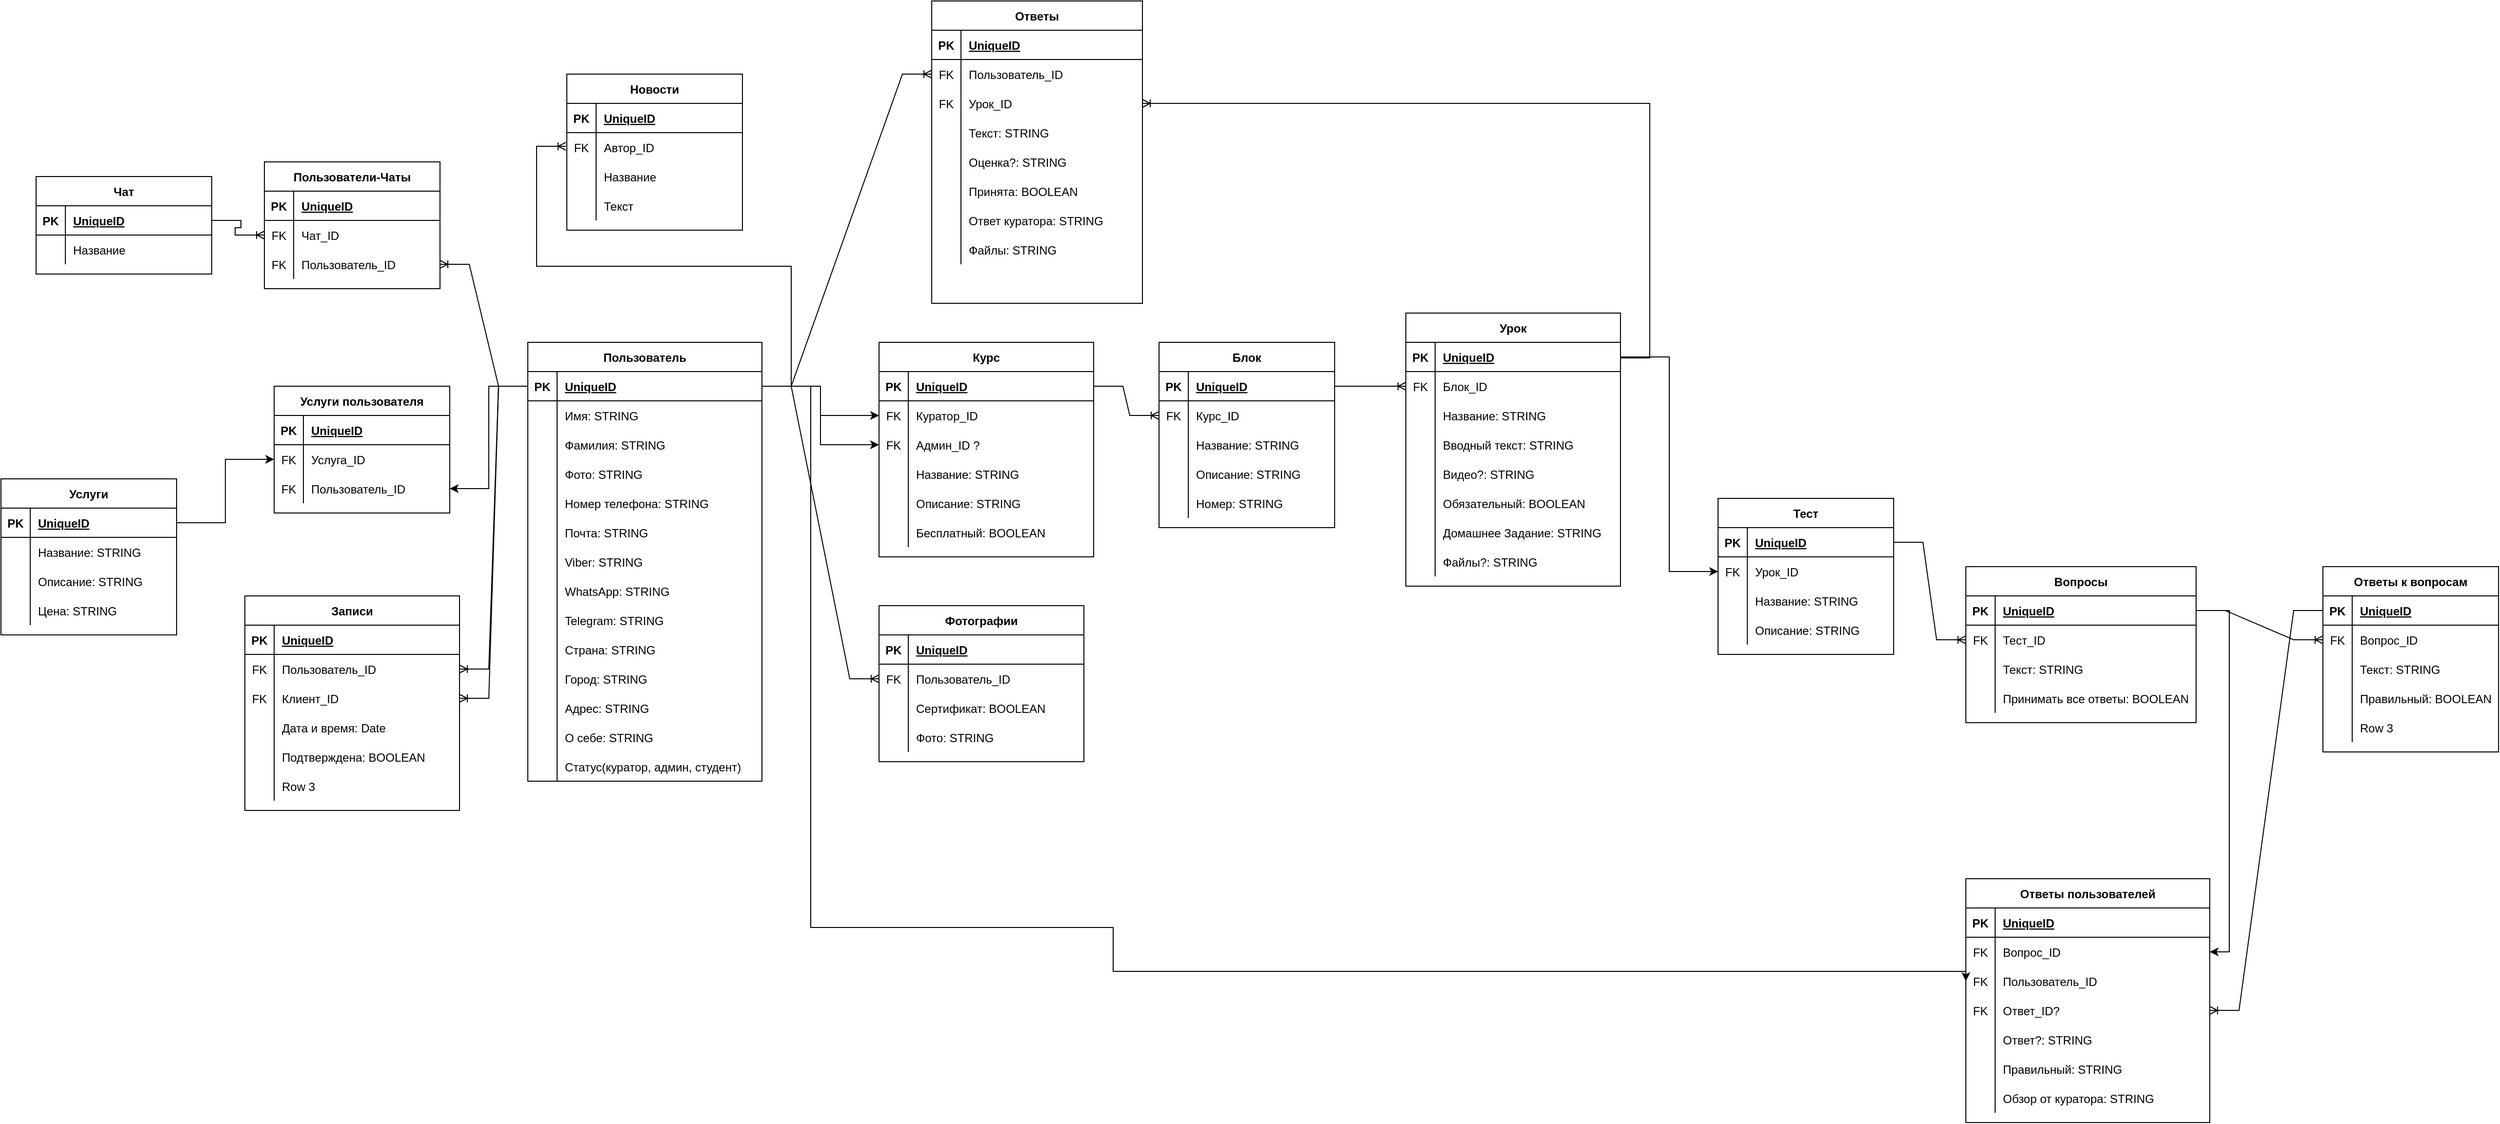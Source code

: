 <mxfile version="20.2.7" type="github">
  <diagram id="5qCYbp4FT-jUFK1v4phh" name="Страница 1">
    <mxGraphModel dx="3144" dy="2275" grid="1" gridSize="10" guides="1" tooltips="1" connect="1" arrows="1" fold="1" page="1" pageScale="1" pageWidth="827" pageHeight="1169" math="0" shadow="0">
      <root>
        <mxCell id="0" />
        <mxCell id="1" parent="0" />
        <mxCell id="KqYCSFKIwq0H_xAVleKR-1" value="Пользователь" style="shape=table;startSize=30;container=1;collapsible=1;childLayout=tableLayout;fixedRows=1;rowLines=0;fontStyle=1;align=center;resizeLast=1;" vertex="1" parent="1">
          <mxGeometry y="240" width="240" height="450" as="geometry" />
        </mxCell>
        <mxCell id="KqYCSFKIwq0H_xAVleKR-2" value="" style="shape=tableRow;horizontal=0;startSize=0;swimlaneHead=0;swimlaneBody=0;fillColor=none;collapsible=0;dropTarget=0;points=[[0,0.5],[1,0.5]];portConstraint=eastwest;top=0;left=0;right=0;bottom=1;" vertex="1" parent="KqYCSFKIwq0H_xAVleKR-1">
          <mxGeometry y="30" width="240" height="30" as="geometry" />
        </mxCell>
        <mxCell id="KqYCSFKIwq0H_xAVleKR-3" value="PK" style="shape=partialRectangle;connectable=0;fillColor=none;top=0;left=0;bottom=0;right=0;fontStyle=1;overflow=hidden;" vertex="1" parent="KqYCSFKIwq0H_xAVleKR-2">
          <mxGeometry width="30" height="30" as="geometry">
            <mxRectangle width="30" height="30" as="alternateBounds" />
          </mxGeometry>
        </mxCell>
        <mxCell id="KqYCSFKIwq0H_xAVleKR-4" value="UniqueID" style="shape=partialRectangle;connectable=0;fillColor=none;top=0;left=0;bottom=0;right=0;align=left;spacingLeft=6;fontStyle=5;overflow=hidden;" vertex="1" parent="KqYCSFKIwq0H_xAVleKR-2">
          <mxGeometry x="30" width="210" height="30" as="geometry">
            <mxRectangle width="210" height="30" as="alternateBounds" />
          </mxGeometry>
        </mxCell>
        <mxCell id="KqYCSFKIwq0H_xAVleKR-60" value="" style="shape=tableRow;horizontal=0;startSize=0;swimlaneHead=0;swimlaneBody=0;fillColor=none;collapsible=0;dropTarget=0;points=[[0,0.5],[1,0.5]];portConstraint=eastwest;top=0;left=0;right=0;bottom=0;" vertex="1" parent="KqYCSFKIwq0H_xAVleKR-1">
          <mxGeometry y="60" width="240" height="30" as="geometry" />
        </mxCell>
        <mxCell id="KqYCSFKIwq0H_xAVleKR-61" value="" style="shape=partialRectangle;connectable=0;fillColor=none;top=0;left=0;bottom=0;right=0;editable=1;overflow=hidden;" vertex="1" parent="KqYCSFKIwq0H_xAVleKR-60">
          <mxGeometry width="30" height="30" as="geometry">
            <mxRectangle width="30" height="30" as="alternateBounds" />
          </mxGeometry>
        </mxCell>
        <mxCell id="KqYCSFKIwq0H_xAVleKR-62" value="Имя: STRING" style="shape=partialRectangle;connectable=0;fillColor=none;top=0;left=0;bottom=0;right=0;align=left;spacingLeft=6;overflow=hidden;" vertex="1" parent="KqYCSFKIwq0H_xAVleKR-60">
          <mxGeometry x="30" width="210" height="30" as="geometry">
            <mxRectangle width="210" height="30" as="alternateBounds" />
          </mxGeometry>
        </mxCell>
        <mxCell id="KqYCSFKIwq0H_xAVleKR-99" value="" style="shape=tableRow;horizontal=0;startSize=0;swimlaneHead=0;swimlaneBody=0;fillColor=none;collapsible=0;dropTarget=0;points=[[0,0.5],[1,0.5]];portConstraint=eastwest;top=0;left=0;right=0;bottom=0;" vertex="1" parent="KqYCSFKIwq0H_xAVleKR-1">
          <mxGeometry y="90" width="240" height="30" as="geometry" />
        </mxCell>
        <mxCell id="KqYCSFKIwq0H_xAVleKR-100" value="" style="shape=partialRectangle;connectable=0;fillColor=none;top=0;left=0;bottom=0;right=0;editable=1;overflow=hidden;" vertex="1" parent="KqYCSFKIwq0H_xAVleKR-99">
          <mxGeometry width="30" height="30" as="geometry">
            <mxRectangle width="30" height="30" as="alternateBounds" />
          </mxGeometry>
        </mxCell>
        <mxCell id="KqYCSFKIwq0H_xAVleKR-101" value="Фамилия: STRING" style="shape=partialRectangle;connectable=0;fillColor=none;top=0;left=0;bottom=0;right=0;align=left;spacingLeft=6;overflow=hidden;" vertex="1" parent="KqYCSFKIwq0H_xAVleKR-99">
          <mxGeometry x="30" width="210" height="30" as="geometry">
            <mxRectangle width="210" height="30" as="alternateBounds" />
          </mxGeometry>
        </mxCell>
        <mxCell id="KqYCSFKIwq0H_xAVleKR-123" value="" style="shape=tableRow;horizontal=0;startSize=0;swimlaneHead=0;swimlaneBody=0;fillColor=none;collapsible=0;dropTarget=0;points=[[0,0.5],[1,0.5]];portConstraint=eastwest;top=0;left=0;right=0;bottom=0;" vertex="1" parent="KqYCSFKIwq0H_xAVleKR-1">
          <mxGeometry y="120" width="240" height="30" as="geometry" />
        </mxCell>
        <mxCell id="KqYCSFKIwq0H_xAVleKR-124" value="" style="shape=partialRectangle;connectable=0;fillColor=none;top=0;left=0;bottom=0;right=0;editable=1;overflow=hidden;" vertex="1" parent="KqYCSFKIwq0H_xAVleKR-123">
          <mxGeometry width="30" height="30" as="geometry">
            <mxRectangle width="30" height="30" as="alternateBounds" />
          </mxGeometry>
        </mxCell>
        <mxCell id="KqYCSFKIwq0H_xAVleKR-125" value="Фото: STRING" style="shape=partialRectangle;connectable=0;fillColor=none;top=0;left=0;bottom=0;right=0;align=left;spacingLeft=6;overflow=hidden;" vertex="1" parent="KqYCSFKIwq0H_xAVleKR-123">
          <mxGeometry x="30" width="210" height="30" as="geometry">
            <mxRectangle width="210" height="30" as="alternateBounds" />
          </mxGeometry>
        </mxCell>
        <mxCell id="KqYCSFKIwq0H_xAVleKR-8" value="" style="shape=tableRow;horizontal=0;startSize=0;swimlaneHead=0;swimlaneBody=0;fillColor=none;collapsible=0;dropTarget=0;points=[[0,0.5],[1,0.5]];portConstraint=eastwest;top=0;left=0;right=0;bottom=0;" vertex="1" parent="KqYCSFKIwq0H_xAVleKR-1">
          <mxGeometry y="150" width="240" height="30" as="geometry" />
        </mxCell>
        <mxCell id="KqYCSFKIwq0H_xAVleKR-9" value="" style="shape=partialRectangle;connectable=0;fillColor=none;top=0;left=0;bottom=0;right=0;editable=1;overflow=hidden;" vertex="1" parent="KqYCSFKIwq0H_xAVleKR-8">
          <mxGeometry width="30" height="30" as="geometry">
            <mxRectangle width="30" height="30" as="alternateBounds" />
          </mxGeometry>
        </mxCell>
        <mxCell id="KqYCSFKIwq0H_xAVleKR-10" value="Номер телефона: STRING" style="shape=partialRectangle;connectable=0;fillColor=none;top=0;left=0;bottom=0;right=0;align=left;spacingLeft=6;overflow=hidden;" vertex="1" parent="KqYCSFKIwq0H_xAVleKR-8">
          <mxGeometry x="30" width="210" height="30" as="geometry">
            <mxRectangle width="210" height="30" as="alternateBounds" />
          </mxGeometry>
        </mxCell>
        <mxCell id="KqYCSFKIwq0H_xAVleKR-11" value="" style="shape=tableRow;horizontal=0;startSize=0;swimlaneHead=0;swimlaneBody=0;fillColor=none;collapsible=0;dropTarget=0;points=[[0,0.5],[1,0.5]];portConstraint=eastwest;top=0;left=0;right=0;bottom=0;" vertex="1" parent="KqYCSFKIwq0H_xAVleKR-1">
          <mxGeometry y="180" width="240" height="30" as="geometry" />
        </mxCell>
        <mxCell id="KqYCSFKIwq0H_xAVleKR-12" value="" style="shape=partialRectangle;connectable=0;fillColor=none;top=0;left=0;bottom=0;right=0;editable=1;overflow=hidden;" vertex="1" parent="KqYCSFKIwq0H_xAVleKR-11">
          <mxGeometry width="30" height="30" as="geometry">
            <mxRectangle width="30" height="30" as="alternateBounds" />
          </mxGeometry>
        </mxCell>
        <mxCell id="KqYCSFKIwq0H_xAVleKR-13" value="Почта: STRING" style="shape=partialRectangle;connectable=0;fillColor=none;top=0;left=0;bottom=0;right=0;align=left;spacingLeft=6;overflow=hidden;" vertex="1" parent="KqYCSFKIwq0H_xAVleKR-11">
          <mxGeometry x="30" width="210" height="30" as="geometry">
            <mxRectangle width="210" height="30" as="alternateBounds" />
          </mxGeometry>
        </mxCell>
        <mxCell id="KqYCSFKIwq0H_xAVleKR-102" value="" style="shape=tableRow;horizontal=0;startSize=0;swimlaneHead=0;swimlaneBody=0;fillColor=none;collapsible=0;dropTarget=0;points=[[0,0.5],[1,0.5]];portConstraint=eastwest;top=0;left=0;right=0;bottom=0;" vertex="1" parent="KqYCSFKIwq0H_xAVleKR-1">
          <mxGeometry y="210" width="240" height="30" as="geometry" />
        </mxCell>
        <mxCell id="KqYCSFKIwq0H_xAVleKR-103" value="" style="shape=partialRectangle;connectable=0;fillColor=none;top=0;left=0;bottom=0;right=0;editable=1;overflow=hidden;" vertex="1" parent="KqYCSFKIwq0H_xAVleKR-102">
          <mxGeometry width="30" height="30" as="geometry">
            <mxRectangle width="30" height="30" as="alternateBounds" />
          </mxGeometry>
        </mxCell>
        <mxCell id="KqYCSFKIwq0H_xAVleKR-104" value="Viber: STRING" style="shape=partialRectangle;connectable=0;fillColor=none;top=0;left=0;bottom=0;right=0;align=left;spacingLeft=6;overflow=hidden;" vertex="1" parent="KqYCSFKIwq0H_xAVleKR-102">
          <mxGeometry x="30" width="210" height="30" as="geometry">
            <mxRectangle width="210" height="30" as="alternateBounds" />
          </mxGeometry>
        </mxCell>
        <mxCell id="KqYCSFKIwq0H_xAVleKR-105" value="" style="shape=tableRow;horizontal=0;startSize=0;swimlaneHead=0;swimlaneBody=0;fillColor=none;collapsible=0;dropTarget=0;points=[[0,0.5],[1,0.5]];portConstraint=eastwest;top=0;left=0;right=0;bottom=0;" vertex="1" parent="KqYCSFKIwq0H_xAVleKR-1">
          <mxGeometry y="240" width="240" height="30" as="geometry" />
        </mxCell>
        <mxCell id="KqYCSFKIwq0H_xAVleKR-106" value="" style="shape=partialRectangle;connectable=0;fillColor=none;top=0;left=0;bottom=0;right=0;editable=1;overflow=hidden;" vertex="1" parent="KqYCSFKIwq0H_xAVleKR-105">
          <mxGeometry width="30" height="30" as="geometry">
            <mxRectangle width="30" height="30" as="alternateBounds" />
          </mxGeometry>
        </mxCell>
        <mxCell id="KqYCSFKIwq0H_xAVleKR-107" value="WhatsApp: STRING" style="shape=partialRectangle;connectable=0;fillColor=none;top=0;left=0;bottom=0;right=0;align=left;spacingLeft=6;overflow=hidden;" vertex="1" parent="KqYCSFKIwq0H_xAVleKR-105">
          <mxGeometry x="30" width="210" height="30" as="geometry">
            <mxRectangle width="210" height="30" as="alternateBounds" />
          </mxGeometry>
        </mxCell>
        <mxCell id="KqYCSFKIwq0H_xAVleKR-108" value="" style="shape=tableRow;horizontal=0;startSize=0;swimlaneHead=0;swimlaneBody=0;fillColor=none;collapsible=0;dropTarget=0;points=[[0,0.5],[1,0.5]];portConstraint=eastwest;top=0;left=0;right=0;bottom=0;" vertex="1" parent="KqYCSFKIwq0H_xAVleKR-1">
          <mxGeometry y="270" width="240" height="30" as="geometry" />
        </mxCell>
        <mxCell id="KqYCSFKIwq0H_xAVleKR-109" value="" style="shape=partialRectangle;connectable=0;fillColor=none;top=0;left=0;bottom=0;right=0;editable=1;overflow=hidden;" vertex="1" parent="KqYCSFKIwq0H_xAVleKR-108">
          <mxGeometry width="30" height="30" as="geometry">
            <mxRectangle width="30" height="30" as="alternateBounds" />
          </mxGeometry>
        </mxCell>
        <mxCell id="KqYCSFKIwq0H_xAVleKR-110" value="Telegram: STRING" style="shape=partialRectangle;connectable=0;fillColor=none;top=0;left=0;bottom=0;right=0;align=left;spacingLeft=6;overflow=hidden;" vertex="1" parent="KqYCSFKIwq0H_xAVleKR-108">
          <mxGeometry x="30" width="210" height="30" as="geometry">
            <mxRectangle width="210" height="30" as="alternateBounds" />
          </mxGeometry>
        </mxCell>
        <mxCell id="KqYCSFKIwq0H_xAVleKR-111" value="" style="shape=tableRow;horizontal=0;startSize=0;swimlaneHead=0;swimlaneBody=0;fillColor=none;collapsible=0;dropTarget=0;points=[[0,0.5],[1,0.5]];portConstraint=eastwest;top=0;left=0;right=0;bottom=0;" vertex="1" parent="KqYCSFKIwq0H_xAVleKR-1">
          <mxGeometry y="300" width="240" height="30" as="geometry" />
        </mxCell>
        <mxCell id="KqYCSFKIwq0H_xAVleKR-112" value="" style="shape=partialRectangle;connectable=0;fillColor=none;top=0;left=0;bottom=0;right=0;editable=1;overflow=hidden;" vertex="1" parent="KqYCSFKIwq0H_xAVleKR-111">
          <mxGeometry width="30" height="30" as="geometry">
            <mxRectangle width="30" height="30" as="alternateBounds" />
          </mxGeometry>
        </mxCell>
        <mxCell id="KqYCSFKIwq0H_xAVleKR-113" value="Страна: STRING" style="shape=partialRectangle;connectable=0;fillColor=none;top=0;left=0;bottom=0;right=0;align=left;spacingLeft=6;overflow=hidden;" vertex="1" parent="KqYCSFKIwq0H_xAVleKR-111">
          <mxGeometry x="30" width="210" height="30" as="geometry">
            <mxRectangle width="210" height="30" as="alternateBounds" />
          </mxGeometry>
        </mxCell>
        <mxCell id="KqYCSFKIwq0H_xAVleKR-114" value="" style="shape=tableRow;horizontal=0;startSize=0;swimlaneHead=0;swimlaneBody=0;fillColor=none;collapsible=0;dropTarget=0;points=[[0,0.5],[1,0.5]];portConstraint=eastwest;top=0;left=0;right=0;bottom=0;" vertex="1" parent="KqYCSFKIwq0H_xAVleKR-1">
          <mxGeometry y="330" width="240" height="30" as="geometry" />
        </mxCell>
        <mxCell id="KqYCSFKIwq0H_xAVleKR-115" value="" style="shape=partialRectangle;connectable=0;fillColor=none;top=0;left=0;bottom=0;right=0;editable=1;overflow=hidden;" vertex="1" parent="KqYCSFKIwq0H_xAVleKR-114">
          <mxGeometry width="30" height="30" as="geometry">
            <mxRectangle width="30" height="30" as="alternateBounds" />
          </mxGeometry>
        </mxCell>
        <mxCell id="KqYCSFKIwq0H_xAVleKR-116" value="Город: STRING" style="shape=partialRectangle;connectable=0;fillColor=none;top=0;left=0;bottom=0;right=0;align=left;spacingLeft=6;overflow=hidden;" vertex="1" parent="KqYCSFKIwq0H_xAVleKR-114">
          <mxGeometry x="30" width="210" height="30" as="geometry">
            <mxRectangle width="210" height="30" as="alternateBounds" />
          </mxGeometry>
        </mxCell>
        <mxCell id="KqYCSFKIwq0H_xAVleKR-117" value="" style="shape=tableRow;horizontal=0;startSize=0;swimlaneHead=0;swimlaneBody=0;fillColor=none;collapsible=0;dropTarget=0;points=[[0,0.5],[1,0.5]];portConstraint=eastwest;top=0;left=0;right=0;bottom=0;" vertex="1" parent="KqYCSFKIwq0H_xAVleKR-1">
          <mxGeometry y="360" width="240" height="30" as="geometry" />
        </mxCell>
        <mxCell id="KqYCSFKIwq0H_xAVleKR-118" value="" style="shape=partialRectangle;connectable=0;fillColor=none;top=0;left=0;bottom=0;right=0;editable=1;overflow=hidden;" vertex="1" parent="KqYCSFKIwq0H_xAVleKR-117">
          <mxGeometry width="30" height="30" as="geometry">
            <mxRectangle width="30" height="30" as="alternateBounds" />
          </mxGeometry>
        </mxCell>
        <mxCell id="KqYCSFKIwq0H_xAVleKR-119" value="Адрес: STRING" style="shape=partialRectangle;connectable=0;fillColor=none;top=0;left=0;bottom=0;right=0;align=left;spacingLeft=6;overflow=hidden;" vertex="1" parent="KqYCSFKIwq0H_xAVleKR-117">
          <mxGeometry x="30" width="210" height="30" as="geometry">
            <mxRectangle width="210" height="30" as="alternateBounds" />
          </mxGeometry>
        </mxCell>
        <mxCell id="KqYCSFKIwq0H_xAVleKR-120" value="" style="shape=tableRow;horizontal=0;startSize=0;swimlaneHead=0;swimlaneBody=0;fillColor=none;collapsible=0;dropTarget=0;points=[[0,0.5],[1,0.5]];portConstraint=eastwest;top=0;left=0;right=0;bottom=0;" vertex="1" parent="KqYCSFKIwq0H_xAVleKR-1">
          <mxGeometry y="390" width="240" height="30" as="geometry" />
        </mxCell>
        <mxCell id="KqYCSFKIwq0H_xAVleKR-121" value="" style="shape=partialRectangle;connectable=0;fillColor=none;top=0;left=0;bottom=0;right=0;editable=1;overflow=hidden;" vertex="1" parent="KqYCSFKIwq0H_xAVleKR-120">
          <mxGeometry width="30" height="30" as="geometry">
            <mxRectangle width="30" height="30" as="alternateBounds" />
          </mxGeometry>
        </mxCell>
        <mxCell id="KqYCSFKIwq0H_xAVleKR-122" value="О себе: STRING" style="shape=partialRectangle;connectable=0;fillColor=none;top=0;left=0;bottom=0;right=0;align=left;spacingLeft=6;overflow=hidden;" vertex="1" parent="KqYCSFKIwq0H_xAVleKR-120">
          <mxGeometry x="30" width="210" height="30" as="geometry">
            <mxRectangle width="210" height="30" as="alternateBounds" />
          </mxGeometry>
        </mxCell>
        <mxCell id="KqYCSFKIwq0H_xAVleKR-18" value="" style="shape=tableRow;horizontal=0;startSize=0;swimlaneHead=0;swimlaneBody=0;fillColor=none;collapsible=0;dropTarget=0;points=[[0,0.5],[1,0.5]];portConstraint=eastwest;top=0;left=0;right=0;bottom=0;" vertex="1" parent="KqYCSFKIwq0H_xAVleKR-1">
          <mxGeometry y="420" width="240" height="30" as="geometry" />
        </mxCell>
        <mxCell id="KqYCSFKIwq0H_xAVleKR-19" value="" style="shape=partialRectangle;connectable=0;fillColor=none;top=0;left=0;bottom=0;right=0;editable=1;overflow=hidden;" vertex="1" parent="KqYCSFKIwq0H_xAVleKR-18">
          <mxGeometry width="30" height="30" as="geometry">
            <mxRectangle width="30" height="30" as="alternateBounds" />
          </mxGeometry>
        </mxCell>
        <mxCell id="KqYCSFKIwq0H_xAVleKR-20" value="Статус(куратор, админ, студент)" style="shape=partialRectangle;connectable=0;fillColor=none;top=0;left=0;bottom=0;right=0;align=left;spacingLeft=6;overflow=hidden;" vertex="1" parent="KqYCSFKIwq0H_xAVleKR-18">
          <mxGeometry x="30" width="210" height="30" as="geometry">
            <mxRectangle width="210" height="30" as="alternateBounds" />
          </mxGeometry>
        </mxCell>
        <mxCell id="KqYCSFKIwq0H_xAVleKR-21" value="Новости" style="shape=table;startSize=30;container=1;collapsible=1;childLayout=tableLayout;fixedRows=1;rowLines=0;fontStyle=1;align=center;resizeLast=1;" vertex="1" parent="1">
          <mxGeometry x="40" y="-35" width="180" height="160" as="geometry" />
        </mxCell>
        <mxCell id="KqYCSFKIwq0H_xAVleKR-22" value="" style="shape=tableRow;horizontal=0;startSize=0;swimlaneHead=0;swimlaneBody=0;fillColor=none;collapsible=0;dropTarget=0;points=[[0,0.5],[1,0.5]];portConstraint=eastwest;top=0;left=0;right=0;bottom=1;" vertex="1" parent="KqYCSFKIwq0H_xAVleKR-21">
          <mxGeometry y="30" width="180" height="30" as="geometry" />
        </mxCell>
        <mxCell id="KqYCSFKIwq0H_xAVleKR-23" value="PK" style="shape=partialRectangle;connectable=0;fillColor=none;top=0;left=0;bottom=0;right=0;fontStyle=1;overflow=hidden;" vertex="1" parent="KqYCSFKIwq0H_xAVleKR-22">
          <mxGeometry width="30" height="30" as="geometry">
            <mxRectangle width="30" height="30" as="alternateBounds" />
          </mxGeometry>
        </mxCell>
        <mxCell id="KqYCSFKIwq0H_xAVleKR-24" value="UniqueID" style="shape=partialRectangle;connectable=0;fillColor=none;top=0;left=0;bottom=0;right=0;align=left;spacingLeft=6;fontStyle=5;overflow=hidden;" vertex="1" parent="KqYCSFKIwq0H_xAVleKR-22">
          <mxGeometry x="30" width="150" height="30" as="geometry">
            <mxRectangle width="150" height="30" as="alternateBounds" />
          </mxGeometry>
        </mxCell>
        <mxCell id="KqYCSFKIwq0H_xAVleKR-284" value="" style="shape=tableRow;horizontal=0;startSize=0;swimlaneHead=0;swimlaneBody=0;fillColor=none;collapsible=0;dropTarget=0;points=[[0,0.5],[1,0.5]];portConstraint=eastwest;top=0;left=0;right=0;bottom=0;" vertex="1" parent="KqYCSFKIwq0H_xAVleKR-21">
          <mxGeometry y="60" width="180" height="30" as="geometry" />
        </mxCell>
        <mxCell id="KqYCSFKIwq0H_xAVleKR-285" value="FK" style="shape=partialRectangle;connectable=0;fillColor=none;top=0;left=0;bottom=0;right=0;fontStyle=0;overflow=hidden;" vertex="1" parent="KqYCSFKIwq0H_xAVleKR-284">
          <mxGeometry width="30" height="30" as="geometry">
            <mxRectangle width="30" height="30" as="alternateBounds" />
          </mxGeometry>
        </mxCell>
        <mxCell id="KqYCSFKIwq0H_xAVleKR-286" value="Автор_ID" style="shape=partialRectangle;connectable=0;fillColor=none;top=0;left=0;bottom=0;right=0;align=left;spacingLeft=6;fontStyle=0;overflow=hidden;" vertex="1" parent="KqYCSFKIwq0H_xAVleKR-284">
          <mxGeometry x="30" width="150" height="30" as="geometry">
            <mxRectangle width="150" height="30" as="alternateBounds" />
          </mxGeometry>
        </mxCell>
        <mxCell id="KqYCSFKIwq0H_xAVleKR-25" value="" style="shape=tableRow;horizontal=0;startSize=0;swimlaneHead=0;swimlaneBody=0;fillColor=none;collapsible=0;dropTarget=0;points=[[0,0.5],[1,0.5]];portConstraint=eastwest;top=0;left=0;right=0;bottom=0;" vertex="1" parent="KqYCSFKIwq0H_xAVleKR-21">
          <mxGeometry y="90" width="180" height="30" as="geometry" />
        </mxCell>
        <mxCell id="KqYCSFKIwq0H_xAVleKR-26" value="" style="shape=partialRectangle;connectable=0;fillColor=none;top=0;left=0;bottom=0;right=0;editable=1;overflow=hidden;" vertex="1" parent="KqYCSFKIwq0H_xAVleKR-25">
          <mxGeometry width="30" height="30" as="geometry">
            <mxRectangle width="30" height="30" as="alternateBounds" />
          </mxGeometry>
        </mxCell>
        <mxCell id="KqYCSFKIwq0H_xAVleKR-27" value="Название" style="shape=partialRectangle;connectable=0;fillColor=none;top=0;left=0;bottom=0;right=0;align=left;spacingLeft=6;overflow=hidden;" vertex="1" parent="KqYCSFKIwq0H_xAVleKR-25">
          <mxGeometry x="30" width="150" height="30" as="geometry">
            <mxRectangle width="150" height="30" as="alternateBounds" />
          </mxGeometry>
        </mxCell>
        <mxCell id="KqYCSFKIwq0H_xAVleKR-28" value="" style="shape=tableRow;horizontal=0;startSize=0;swimlaneHead=0;swimlaneBody=0;fillColor=none;collapsible=0;dropTarget=0;points=[[0,0.5],[1,0.5]];portConstraint=eastwest;top=0;left=0;right=0;bottom=0;" vertex="1" parent="KqYCSFKIwq0H_xAVleKR-21">
          <mxGeometry y="120" width="180" height="30" as="geometry" />
        </mxCell>
        <mxCell id="KqYCSFKIwq0H_xAVleKR-29" value="" style="shape=partialRectangle;connectable=0;fillColor=none;top=0;left=0;bottom=0;right=0;editable=1;overflow=hidden;" vertex="1" parent="KqYCSFKIwq0H_xAVleKR-28">
          <mxGeometry width="30" height="30" as="geometry">
            <mxRectangle width="30" height="30" as="alternateBounds" />
          </mxGeometry>
        </mxCell>
        <mxCell id="KqYCSFKIwq0H_xAVleKR-30" value="Текст" style="shape=partialRectangle;connectable=0;fillColor=none;top=0;left=0;bottom=0;right=0;align=left;spacingLeft=6;overflow=hidden;" vertex="1" parent="KqYCSFKIwq0H_xAVleKR-28">
          <mxGeometry x="30" width="150" height="30" as="geometry">
            <mxRectangle width="150" height="30" as="alternateBounds" />
          </mxGeometry>
        </mxCell>
        <mxCell id="KqYCSFKIwq0H_xAVleKR-34" value="Курс" style="shape=table;startSize=30;container=1;collapsible=1;childLayout=tableLayout;fixedRows=1;rowLines=0;fontStyle=1;align=center;resizeLast=1;" vertex="1" parent="1">
          <mxGeometry x="360" y="240" width="220" height="220" as="geometry" />
        </mxCell>
        <mxCell id="KqYCSFKIwq0H_xAVleKR-35" value="" style="shape=tableRow;horizontal=0;startSize=0;swimlaneHead=0;swimlaneBody=0;fillColor=none;collapsible=0;dropTarget=0;points=[[0,0.5],[1,0.5]];portConstraint=eastwest;top=0;left=0;right=0;bottom=1;" vertex="1" parent="KqYCSFKIwq0H_xAVleKR-34">
          <mxGeometry y="30" width="220" height="30" as="geometry" />
        </mxCell>
        <mxCell id="KqYCSFKIwq0H_xAVleKR-36" value="PK" style="shape=partialRectangle;connectable=0;fillColor=none;top=0;left=0;bottom=0;right=0;fontStyle=1;overflow=hidden;" vertex="1" parent="KqYCSFKIwq0H_xAVleKR-35">
          <mxGeometry width="30" height="30" as="geometry">
            <mxRectangle width="30" height="30" as="alternateBounds" />
          </mxGeometry>
        </mxCell>
        <mxCell id="KqYCSFKIwq0H_xAVleKR-37" value="UniqueID" style="shape=partialRectangle;connectable=0;fillColor=none;top=0;left=0;bottom=0;right=0;align=left;spacingLeft=6;fontStyle=5;overflow=hidden;" vertex="1" parent="KqYCSFKIwq0H_xAVleKR-35">
          <mxGeometry x="30" width="190" height="30" as="geometry">
            <mxRectangle width="190" height="30" as="alternateBounds" />
          </mxGeometry>
        </mxCell>
        <mxCell id="KqYCSFKIwq0H_xAVleKR-47" value="" style="shape=tableRow;horizontal=0;startSize=0;swimlaneHead=0;swimlaneBody=0;fillColor=none;collapsible=0;dropTarget=0;points=[[0,0.5],[1,0.5]];portConstraint=eastwest;top=0;left=0;right=0;bottom=0;" vertex="1" parent="KqYCSFKIwq0H_xAVleKR-34">
          <mxGeometry y="60" width="220" height="30" as="geometry" />
        </mxCell>
        <mxCell id="KqYCSFKIwq0H_xAVleKR-48" value="FK" style="shape=partialRectangle;connectable=0;fillColor=none;top=0;left=0;bottom=0;right=0;fontStyle=0;overflow=hidden;" vertex="1" parent="KqYCSFKIwq0H_xAVleKR-47">
          <mxGeometry width="30" height="30" as="geometry">
            <mxRectangle width="30" height="30" as="alternateBounds" />
          </mxGeometry>
        </mxCell>
        <mxCell id="KqYCSFKIwq0H_xAVleKR-49" value="Куратор_ID" style="shape=partialRectangle;connectable=0;fillColor=none;top=0;left=0;bottom=0;right=0;align=left;spacingLeft=6;fontStyle=0;overflow=hidden;" vertex="1" parent="KqYCSFKIwq0H_xAVleKR-47">
          <mxGeometry x="30" width="190" height="30" as="geometry">
            <mxRectangle width="190" height="30" as="alternateBounds" />
          </mxGeometry>
        </mxCell>
        <mxCell id="KqYCSFKIwq0H_xAVleKR-57" value="" style="shape=tableRow;horizontal=0;startSize=0;swimlaneHead=0;swimlaneBody=0;fillColor=none;collapsible=0;dropTarget=0;points=[[0,0.5],[1,0.5]];portConstraint=eastwest;top=0;left=0;right=0;bottom=0;" vertex="1" parent="KqYCSFKIwq0H_xAVleKR-34">
          <mxGeometry y="90" width="220" height="30" as="geometry" />
        </mxCell>
        <mxCell id="KqYCSFKIwq0H_xAVleKR-58" value="FK" style="shape=partialRectangle;connectable=0;fillColor=none;top=0;left=0;bottom=0;right=0;fontStyle=0;overflow=hidden;" vertex="1" parent="KqYCSFKIwq0H_xAVleKR-57">
          <mxGeometry width="30" height="30" as="geometry">
            <mxRectangle width="30" height="30" as="alternateBounds" />
          </mxGeometry>
        </mxCell>
        <mxCell id="KqYCSFKIwq0H_xAVleKR-59" value="Админ_ID ? " style="shape=partialRectangle;connectable=0;fillColor=none;top=0;left=0;bottom=0;right=0;align=left;spacingLeft=6;fontStyle=0;overflow=hidden;" vertex="1" parent="KqYCSFKIwq0H_xAVleKR-57">
          <mxGeometry x="30" width="190" height="30" as="geometry">
            <mxRectangle width="190" height="30" as="alternateBounds" />
          </mxGeometry>
        </mxCell>
        <mxCell id="KqYCSFKIwq0H_xAVleKR-38" value="" style="shape=tableRow;horizontal=0;startSize=0;swimlaneHead=0;swimlaneBody=0;fillColor=none;collapsible=0;dropTarget=0;points=[[0,0.5],[1,0.5]];portConstraint=eastwest;top=0;left=0;right=0;bottom=0;" vertex="1" parent="KqYCSFKIwq0H_xAVleKR-34">
          <mxGeometry y="120" width="220" height="30" as="geometry" />
        </mxCell>
        <mxCell id="KqYCSFKIwq0H_xAVleKR-39" value="" style="shape=partialRectangle;connectable=0;fillColor=none;top=0;left=0;bottom=0;right=0;editable=1;overflow=hidden;" vertex="1" parent="KqYCSFKIwq0H_xAVleKR-38">
          <mxGeometry width="30" height="30" as="geometry">
            <mxRectangle width="30" height="30" as="alternateBounds" />
          </mxGeometry>
        </mxCell>
        <mxCell id="KqYCSFKIwq0H_xAVleKR-40" value="Название: STRING" style="shape=partialRectangle;connectable=0;fillColor=none;top=0;left=0;bottom=0;right=0;align=left;spacingLeft=6;overflow=hidden;" vertex="1" parent="KqYCSFKIwq0H_xAVleKR-38">
          <mxGeometry x="30" width="190" height="30" as="geometry">
            <mxRectangle width="190" height="30" as="alternateBounds" />
          </mxGeometry>
        </mxCell>
        <mxCell id="KqYCSFKIwq0H_xAVleKR-41" value="" style="shape=tableRow;horizontal=0;startSize=0;swimlaneHead=0;swimlaneBody=0;fillColor=none;collapsible=0;dropTarget=0;points=[[0,0.5],[1,0.5]];portConstraint=eastwest;top=0;left=0;right=0;bottom=0;" vertex="1" parent="KqYCSFKIwq0H_xAVleKR-34">
          <mxGeometry y="150" width="220" height="30" as="geometry" />
        </mxCell>
        <mxCell id="KqYCSFKIwq0H_xAVleKR-42" value="" style="shape=partialRectangle;connectable=0;fillColor=none;top=0;left=0;bottom=0;right=0;editable=1;overflow=hidden;" vertex="1" parent="KqYCSFKIwq0H_xAVleKR-41">
          <mxGeometry width="30" height="30" as="geometry">
            <mxRectangle width="30" height="30" as="alternateBounds" />
          </mxGeometry>
        </mxCell>
        <mxCell id="KqYCSFKIwq0H_xAVleKR-43" value="Описание: STRING" style="shape=partialRectangle;connectable=0;fillColor=none;top=0;left=0;bottom=0;right=0;align=left;spacingLeft=6;overflow=hidden;" vertex="1" parent="KqYCSFKIwq0H_xAVleKR-41">
          <mxGeometry x="30" width="190" height="30" as="geometry">
            <mxRectangle width="190" height="30" as="alternateBounds" />
          </mxGeometry>
        </mxCell>
        <mxCell id="KqYCSFKIwq0H_xAVleKR-44" value="" style="shape=tableRow;horizontal=0;startSize=0;swimlaneHead=0;swimlaneBody=0;fillColor=none;collapsible=0;dropTarget=0;points=[[0,0.5],[1,0.5]];portConstraint=eastwest;top=0;left=0;right=0;bottom=0;" vertex="1" parent="KqYCSFKIwq0H_xAVleKR-34">
          <mxGeometry y="180" width="220" height="30" as="geometry" />
        </mxCell>
        <mxCell id="KqYCSFKIwq0H_xAVleKR-45" value="" style="shape=partialRectangle;connectable=0;fillColor=none;top=0;left=0;bottom=0;right=0;editable=1;overflow=hidden;" vertex="1" parent="KqYCSFKIwq0H_xAVleKR-44">
          <mxGeometry width="30" height="30" as="geometry">
            <mxRectangle width="30" height="30" as="alternateBounds" />
          </mxGeometry>
        </mxCell>
        <mxCell id="KqYCSFKIwq0H_xAVleKR-46" value="Бесплатный: BOOLEAN" style="shape=partialRectangle;connectable=0;fillColor=none;top=0;left=0;bottom=0;right=0;align=left;spacingLeft=6;overflow=hidden;" vertex="1" parent="KqYCSFKIwq0H_xAVleKR-44">
          <mxGeometry x="30" width="190" height="30" as="geometry">
            <mxRectangle width="190" height="30" as="alternateBounds" />
          </mxGeometry>
        </mxCell>
        <mxCell id="KqYCSFKIwq0H_xAVleKR-50" style="edgeStyle=orthogonalEdgeStyle;rounded=0;orthogonalLoop=1;jettySize=auto;html=1;entryX=0;entryY=0.5;entryDx=0;entryDy=0;" edge="1" parent="1" source="KqYCSFKIwq0H_xAVleKR-2" target="KqYCSFKIwq0H_xAVleKR-47">
          <mxGeometry relative="1" as="geometry" />
        </mxCell>
        <mxCell id="KqYCSFKIwq0H_xAVleKR-63" style="edgeStyle=orthogonalEdgeStyle;rounded=0;orthogonalLoop=1;jettySize=auto;html=1;exitX=1;exitY=0.5;exitDx=0;exitDy=0;entryX=0;entryY=0.5;entryDx=0;entryDy=0;" edge="1" parent="1" source="KqYCSFKIwq0H_xAVleKR-2" target="KqYCSFKIwq0H_xAVleKR-57">
          <mxGeometry relative="1" as="geometry">
            <mxPoint x="270" y="300" as="targetPoint" />
          </mxGeometry>
        </mxCell>
        <mxCell id="KqYCSFKIwq0H_xAVleKR-64" value="Урок" style="shape=table;startSize=30;container=1;collapsible=1;childLayout=tableLayout;fixedRows=1;rowLines=0;fontStyle=1;align=center;resizeLast=1;" vertex="1" parent="1">
          <mxGeometry x="900" y="210" width="220" height="280" as="geometry" />
        </mxCell>
        <mxCell id="KqYCSFKIwq0H_xAVleKR-65" value="" style="shape=tableRow;horizontal=0;startSize=0;swimlaneHead=0;swimlaneBody=0;fillColor=none;collapsible=0;dropTarget=0;points=[[0,0.5],[1,0.5]];portConstraint=eastwest;top=0;left=0;right=0;bottom=1;" vertex="1" parent="KqYCSFKIwq0H_xAVleKR-64">
          <mxGeometry y="30" width="220" height="30" as="geometry" />
        </mxCell>
        <mxCell id="KqYCSFKIwq0H_xAVleKR-66" value="PK" style="shape=partialRectangle;connectable=0;fillColor=none;top=0;left=0;bottom=0;right=0;fontStyle=1;overflow=hidden;" vertex="1" parent="KqYCSFKIwq0H_xAVleKR-65">
          <mxGeometry width="30" height="30" as="geometry">
            <mxRectangle width="30" height="30" as="alternateBounds" />
          </mxGeometry>
        </mxCell>
        <mxCell id="KqYCSFKIwq0H_xAVleKR-67" value="UniqueID" style="shape=partialRectangle;connectable=0;fillColor=none;top=0;left=0;bottom=0;right=0;align=left;spacingLeft=6;fontStyle=5;overflow=hidden;" vertex="1" parent="KqYCSFKIwq0H_xAVleKR-65">
          <mxGeometry x="30" width="190" height="30" as="geometry">
            <mxRectangle width="190" height="30" as="alternateBounds" />
          </mxGeometry>
        </mxCell>
        <mxCell id="KqYCSFKIwq0H_xAVleKR-96" value="" style="shape=tableRow;horizontal=0;startSize=0;swimlaneHead=0;swimlaneBody=0;fillColor=none;collapsible=0;dropTarget=0;points=[[0,0.5],[1,0.5]];portConstraint=eastwest;top=0;left=0;right=0;bottom=0;" vertex="1" parent="KqYCSFKIwq0H_xAVleKR-64">
          <mxGeometry y="60" width="220" height="30" as="geometry" />
        </mxCell>
        <mxCell id="KqYCSFKIwq0H_xAVleKR-97" value="FK" style="shape=partialRectangle;connectable=0;fillColor=none;top=0;left=0;bottom=0;right=0;fontStyle=0;overflow=hidden;" vertex="1" parent="KqYCSFKIwq0H_xAVleKR-96">
          <mxGeometry width="30" height="30" as="geometry">
            <mxRectangle width="30" height="30" as="alternateBounds" />
          </mxGeometry>
        </mxCell>
        <mxCell id="KqYCSFKIwq0H_xAVleKR-98" value="Блок_ID" style="shape=partialRectangle;connectable=0;fillColor=none;top=0;left=0;bottom=0;right=0;align=left;spacingLeft=6;fontStyle=0;overflow=hidden;" vertex="1" parent="KqYCSFKIwq0H_xAVleKR-96">
          <mxGeometry x="30" width="190" height="30" as="geometry">
            <mxRectangle width="190" height="30" as="alternateBounds" />
          </mxGeometry>
        </mxCell>
        <mxCell id="KqYCSFKIwq0H_xAVleKR-68" value="" style="shape=tableRow;horizontal=0;startSize=0;swimlaneHead=0;swimlaneBody=0;fillColor=none;collapsible=0;dropTarget=0;points=[[0,0.5],[1,0.5]];portConstraint=eastwest;top=0;left=0;right=0;bottom=0;" vertex="1" parent="KqYCSFKIwq0H_xAVleKR-64">
          <mxGeometry y="90" width="220" height="30" as="geometry" />
        </mxCell>
        <mxCell id="KqYCSFKIwq0H_xAVleKR-69" value="" style="shape=partialRectangle;connectable=0;fillColor=none;top=0;left=0;bottom=0;right=0;editable=1;overflow=hidden;" vertex="1" parent="KqYCSFKIwq0H_xAVleKR-68">
          <mxGeometry width="30" height="30" as="geometry">
            <mxRectangle width="30" height="30" as="alternateBounds" />
          </mxGeometry>
        </mxCell>
        <mxCell id="KqYCSFKIwq0H_xAVleKR-70" value="Название: STRING" style="shape=partialRectangle;connectable=0;fillColor=none;top=0;left=0;bottom=0;right=0;align=left;spacingLeft=6;overflow=hidden;" vertex="1" parent="KqYCSFKIwq0H_xAVleKR-68">
          <mxGeometry x="30" width="190" height="30" as="geometry">
            <mxRectangle width="190" height="30" as="alternateBounds" />
          </mxGeometry>
        </mxCell>
        <mxCell id="KqYCSFKIwq0H_xAVleKR-71" value="" style="shape=tableRow;horizontal=0;startSize=0;swimlaneHead=0;swimlaneBody=0;fillColor=none;collapsible=0;dropTarget=0;points=[[0,0.5],[1,0.5]];portConstraint=eastwest;top=0;left=0;right=0;bottom=0;" vertex="1" parent="KqYCSFKIwq0H_xAVleKR-64">
          <mxGeometry y="120" width="220" height="30" as="geometry" />
        </mxCell>
        <mxCell id="KqYCSFKIwq0H_xAVleKR-72" value="" style="shape=partialRectangle;connectable=0;fillColor=none;top=0;left=0;bottom=0;right=0;editable=1;overflow=hidden;" vertex="1" parent="KqYCSFKIwq0H_xAVleKR-71">
          <mxGeometry width="30" height="30" as="geometry">
            <mxRectangle width="30" height="30" as="alternateBounds" />
          </mxGeometry>
        </mxCell>
        <mxCell id="KqYCSFKIwq0H_xAVleKR-73" value="Вводный текст: STRING" style="shape=partialRectangle;connectable=0;fillColor=none;top=0;left=0;bottom=0;right=0;align=left;spacingLeft=6;overflow=hidden;" vertex="1" parent="KqYCSFKIwq0H_xAVleKR-71">
          <mxGeometry x="30" width="190" height="30" as="geometry">
            <mxRectangle width="190" height="30" as="alternateBounds" />
          </mxGeometry>
        </mxCell>
        <mxCell id="KqYCSFKIwq0H_xAVleKR-180" value="" style="shape=tableRow;horizontal=0;startSize=0;swimlaneHead=0;swimlaneBody=0;fillColor=none;collapsible=0;dropTarget=0;points=[[0,0.5],[1,0.5]];portConstraint=eastwest;top=0;left=0;right=0;bottom=0;" vertex="1" parent="KqYCSFKIwq0H_xAVleKR-64">
          <mxGeometry y="150" width="220" height="30" as="geometry" />
        </mxCell>
        <mxCell id="KqYCSFKIwq0H_xAVleKR-181" value="" style="shape=partialRectangle;connectable=0;fillColor=none;top=0;left=0;bottom=0;right=0;editable=1;overflow=hidden;" vertex="1" parent="KqYCSFKIwq0H_xAVleKR-180">
          <mxGeometry width="30" height="30" as="geometry">
            <mxRectangle width="30" height="30" as="alternateBounds" />
          </mxGeometry>
        </mxCell>
        <mxCell id="KqYCSFKIwq0H_xAVleKR-182" value="Видео?: STRING" style="shape=partialRectangle;connectable=0;fillColor=none;top=0;left=0;bottom=0;right=0;align=left;spacingLeft=6;overflow=hidden;" vertex="1" parent="KqYCSFKIwq0H_xAVleKR-180">
          <mxGeometry x="30" width="190" height="30" as="geometry">
            <mxRectangle width="190" height="30" as="alternateBounds" />
          </mxGeometry>
        </mxCell>
        <mxCell id="KqYCSFKIwq0H_xAVleKR-74" value="" style="shape=tableRow;horizontal=0;startSize=0;swimlaneHead=0;swimlaneBody=0;fillColor=none;collapsible=0;dropTarget=0;points=[[0,0.5],[1,0.5]];portConstraint=eastwest;top=0;left=0;right=0;bottom=0;" vertex="1" parent="KqYCSFKIwq0H_xAVleKR-64">
          <mxGeometry y="180" width="220" height="30" as="geometry" />
        </mxCell>
        <mxCell id="KqYCSFKIwq0H_xAVleKR-75" value="" style="shape=partialRectangle;connectable=0;fillColor=none;top=0;left=0;bottom=0;right=0;editable=1;overflow=hidden;" vertex="1" parent="KqYCSFKIwq0H_xAVleKR-74">
          <mxGeometry width="30" height="30" as="geometry">
            <mxRectangle width="30" height="30" as="alternateBounds" />
          </mxGeometry>
        </mxCell>
        <mxCell id="KqYCSFKIwq0H_xAVleKR-76" value="Обязательный: BOOLEAN" style="shape=partialRectangle;connectable=0;fillColor=none;top=0;left=0;bottom=0;right=0;align=left;spacingLeft=6;overflow=hidden;" vertex="1" parent="KqYCSFKIwq0H_xAVleKR-74">
          <mxGeometry x="30" width="190" height="30" as="geometry">
            <mxRectangle width="190" height="30" as="alternateBounds" />
          </mxGeometry>
        </mxCell>
        <mxCell id="KqYCSFKIwq0H_xAVleKR-183" value="" style="shape=tableRow;horizontal=0;startSize=0;swimlaneHead=0;swimlaneBody=0;fillColor=none;collapsible=0;dropTarget=0;points=[[0,0.5],[1,0.5]];portConstraint=eastwest;top=0;left=0;right=0;bottom=0;" vertex="1" parent="KqYCSFKIwq0H_xAVleKR-64">
          <mxGeometry y="210" width="220" height="30" as="geometry" />
        </mxCell>
        <mxCell id="KqYCSFKIwq0H_xAVleKR-184" value="" style="shape=partialRectangle;connectable=0;fillColor=none;top=0;left=0;bottom=0;right=0;editable=1;overflow=hidden;" vertex="1" parent="KqYCSFKIwq0H_xAVleKR-183">
          <mxGeometry width="30" height="30" as="geometry">
            <mxRectangle width="30" height="30" as="alternateBounds" />
          </mxGeometry>
        </mxCell>
        <mxCell id="KqYCSFKIwq0H_xAVleKR-185" value="Домашнее Задание: STRING" style="shape=partialRectangle;connectable=0;fillColor=none;top=0;left=0;bottom=0;right=0;align=left;spacingLeft=6;overflow=hidden;" vertex="1" parent="KqYCSFKIwq0H_xAVleKR-183">
          <mxGeometry x="30" width="190" height="30" as="geometry">
            <mxRectangle width="190" height="30" as="alternateBounds" />
          </mxGeometry>
        </mxCell>
        <mxCell id="KqYCSFKIwq0H_xAVleKR-228" value="" style="shape=tableRow;horizontal=0;startSize=0;swimlaneHead=0;swimlaneBody=0;fillColor=none;collapsible=0;dropTarget=0;points=[[0,0.5],[1,0.5]];portConstraint=eastwest;top=0;left=0;right=0;bottom=0;" vertex="1" parent="KqYCSFKIwq0H_xAVleKR-64">
          <mxGeometry y="240" width="220" height="30" as="geometry" />
        </mxCell>
        <mxCell id="KqYCSFKIwq0H_xAVleKR-229" value="" style="shape=partialRectangle;connectable=0;fillColor=none;top=0;left=0;bottom=0;right=0;editable=1;overflow=hidden;" vertex="1" parent="KqYCSFKIwq0H_xAVleKR-228">
          <mxGeometry width="30" height="30" as="geometry">
            <mxRectangle width="30" height="30" as="alternateBounds" />
          </mxGeometry>
        </mxCell>
        <mxCell id="KqYCSFKIwq0H_xAVleKR-230" value="Файлы?: STRING" style="shape=partialRectangle;connectable=0;fillColor=none;top=0;left=0;bottom=0;right=0;align=left;spacingLeft=6;overflow=hidden;" vertex="1" parent="KqYCSFKIwq0H_xAVleKR-228">
          <mxGeometry x="30" width="190" height="30" as="geometry">
            <mxRectangle width="190" height="30" as="alternateBounds" />
          </mxGeometry>
        </mxCell>
        <mxCell id="KqYCSFKIwq0H_xAVleKR-77" value="Блок" style="shape=table;startSize=30;container=1;collapsible=1;childLayout=tableLayout;fixedRows=1;rowLines=0;fontStyle=1;align=center;resizeLast=1;" vertex="1" parent="1">
          <mxGeometry x="647" y="240" width="180" height="190" as="geometry" />
        </mxCell>
        <mxCell id="KqYCSFKIwq0H_xAVleKR-78" value="" style="shape=tableRow;horizontal=0;startSize=0;swimlaneHead=0;swimlaneBody=0;fillColor=none;collapsible=0;dropTarget=0;points=[[0,0.5],[1,0.5]];portConstraint=eastwest;top=0;left=0;right=0;bottom=1;" vertex="1" parent="KqYCSFKIwq0H_xAVleKR-77">
          <mxGeometry y="30" width="180" height="30" as="geometry" />
        </mxCell>
        <mxCell id="KqYCSFKIwq0H_xAVleKR-79" value="PK" style="shape=partialRectangle;connectable=0;fillColor=none;top=0;left=0;bottom=0;right=0;fontStyle=1;overflow=hidden;" vertex="1" parent="KqYCSFKIwq0H_xAVleKR-78">
          <mxGeometry width="30" height="30" as="geometry">
            <mxRectangle width="30" height="30" as="alternateBounds" />
          </mxGeometry>
        </mxCell>
        <mxCell id="KqYCSFKIwq0H_xAVleKR-80" value="UniqueID" style="shape=partialRectangle;connectable=0;fillColor=none;top=0;left=0;bottom=0;right=0;align=left;spacingLeft=6;fontStyle=5;overflow=hidden;" vertex="1" parent="KqYCSFKIwq0H_xAVleKR-78">
          <mxGeometry x="30" width="150" height="30" as="geometry">
            <mxRectangle width="150" height="30" as="alternateBounds" />
          </mxGeometry>
        </mxCell>
        <mxCell id="KqYCSFKIwq0H_xAVleKR-90" value="" style="shape=tableRow;horizontal=0;startSize=0;swimlaneHead=0;swimlaneBody=0;fillColor=none;collapsible=0;dropTarget=0;points=[[0,0.5],[1,0.5]];portConstraint=eastwest;top=0;left=0;right=0;bottom=0;" vertex="1" parent="KqYCSFKIwq0H_xAVleKR-77">
          <mxGeometry y="60" width="180" height="30" as="geometry" />
        </mxCell>
        <mxCell id="KqYCSFKIwq0H_xAVleKR-91" value="FK" style="shape=partialRectangle;connectable=0;fillColor=none;top=0;left=0;bottom=0;right=0;fontStyle=0;overflow=hidden;" vertex="1" parent="KqYCSFKIwq0H_xAVleKR-90">
          <mxGeometry width="30" height="30" as="geometry">
            <mxRectangle width="30" height="30" as="alternateBounds" />
          </mxGeometry>
        </mxCell>
        <mxCell id="KqYCSFKIwq0H_xAVleKR-92" value="Курс_ID" style="shape=partialRectangle;connectable=0;fillColor=none;top=0;left=0;bottom=0;right=0;align=left;spacingLeft=6;fontStyle=0;overflow=hidden;" vertex="1" parent="KqYCSFKIwq0H_xAVleKR-90">
          <mxGeometry x="30" width="150" height="30" as="geometry">
            <mxRectangle width="150" height="30" as="alternateBounds" />
          </mxGeometry>
        </mxCell>
        <mxCell id="KqYCSFKIwq0H_xAVleKR-81" value="" style="shape=tableRow;horizontal=0;startSize=0;swimlaneHead=0;swimlaneBody=0;fillColor=none;collapsible=0;dropTarget=0;points=[[0,0.5],[1,0.5]];portConstraint=eastwest;top=0;left=0;right=0;bottom=0;" vertex="1" parent="KqYCSFKIwq0H_xAVleKR-77">
          <mxGeometry y="90" width="180" height="30" as="geometry" />
        </mxCell>
        <mxCell id="KqYCSFKIwq0H_xAVleKR-82" value="" style="shape=partialRectangle;connectable=0;fillColor=none;top=0;left=0;bottom=0;right=0;editable=1;overflow=hidden;" vertex="1" parent="KqYCSFKIwq0H_xAVleKR-81">
          <mxGeometry width="30" height="30" as="geometry">
            <mxRectangle width="30" height="30" as="alternateBounds" />
          </mxGeometry>
        </mxCell>
        <mxCell id="KqYCSFKIwq0H_xAVleKR-83" value="Название: STRING" style="shape=partialRectangle;connectable=0;fillColor=none;top=0;left=0;bottom=0;right=0;align=left;spacingLeft=6;overflow=hidden;" vertex="1" parent="KqYCSFKIwq0H_xAVleKR-81">
          <mxGeometry x="30" width="150" height="30" as="geometry">
            <mxRectangle width="150" height="30" as="alternateBounds" />
          </mxGeometry>
        </mxCell>
        <mxCell id="KqYCSFKIwq0H_xAVleKR-84" value="" style="shape=tableRow;horizontal=0;startSize=0;swimlaneHead=0;swimlaneBody=0;fillColor=none;collapsible=0;dropTarget=0;points=[[0,0.5],[1,0.5]];portConstraint=eastwest;top=0;left=0;right=0;bottom=0;" vertex="1" parent="KqYCSFKIwq0H_xAVleKR-77">
          <mxGeometry y="120" width="180" height="30" as="geometry" />
        </mxCell>
        <mxCell id="KqYCSFKIwq0H_xAVleKR-85" value="" style="shape=partialRectangle;connectable=0;fillColor=none;top=0;left=0;bottom=0;right=0;editable=1;overflow=hidden;" vertex="1" parent="KqYCSFKIwq0H_xAVleKR-84">
          <mxGeometry width="30" height="30" as="geometry">
            <mxRectangle width="30" height="30" as="alternateBounds" />
          </mxGeometry>
        </mxCell>
        <mxCell id="KqYCSFKIwq0H_xAVleKR-86" value="Описание: STRING" style="shape=partialRectangle;connectable=0;fillColor=none;top=0;left=0;bottom=0;right=0;align=left;spacingLeft=6;overflow=hidden;" vertex="1" parent="KqYCSFKIwq0H_xAVleKR-84">
          <mxGeometry x="30" width="150" height="30" as="geometry">
            <mxRectangle width="150" height="30" as="alternateBounds" />
          </mxGeometry>
        </mxCell>
        <mxCell id="KqYCSFKIwq0H_xAVleKR-87" value="" style="shape=tableRow;horizontal=0;startSize=0;swimlaneHead=0;swimlaneBody=0;fillColor=none;collapsible=0;dropTarget=0;points=[[0,0.5],[1,0.5]];portConstraint=eastwest;top=0;left=0;right=0;bottom=0;" vertex="1" parent="KqYCSFKIwq0H_xAVleKR-77">
          <mxGeometry y="150" width="180" height="30" as="geometry" />
        </mxCell>
        <mxCell id="KqYCSFKIwq0H_xAVleKR-88" value="" style="shape=partialRectangle;connectable=0;fillColor=none;top=0;left=0;bottom=0;right=0;editable=1;overflow=hidden;" vertex="1" parent="KqYCSFKIwq0H_xAVleKR-87">
          <mxGeometry width="30" height="30" as="geometry">
            <mxRectangle width="30" height="30" as="alternateBounds" />
          </mxGeometry>
        </mxCell>
        <mxCell id="KqYCSFKIwq0H_xAVleKR-89" value="Номер: STRING" style="shape=partialRectangle;connectable=0;fillColor=none;top=0;left=0;bottom=0;right=0;align=left;spacingLeft=6;overflow=hidden;" vertex="1" parent="KqYCSFKIwq0H_xAVleKR-87">
          <mxGeometry x="30" width="150" height="30" as="geometry">
            <mxRectangle width="150" height="30" as="alternateBounds" />
          </mxGeometry>
        </mxCell>
        <mxCell id="KqYCSFKIwq0H_xAVleKR-94" value="" style="edgeStyle=entityRelationEdgeStyle;fontSize=12;html=1;endArrow=ERoneToMany;rounded=0;exitX=1;exitY=0.5;exitDx=0;exitDy=0;entryX=0;entryY=0.5;entryDx=0;entryDy=0;" edge="1" parent="1" source="KqYCSFKIwq0H_xAVleKR-35" target="KqYCSFKIwq0H_xAVleKR-90">
          <mxGeometry width="100" height="100" relative="1" as="geometry">
            <mxPoint x="690" y="360" as="sourcePoint" />
            <mxPoint x="790" y="260" as="targetPoint" />
          </mxGeometry>
        </mxCell>
        <mxCell id="KqYCSFKIwq0H_xAVleKR-95" value="" style="edgeStyle=entityRelationEdgeStyle;fontSize=12;html=1;endArrow=ERoneToMany;rounded=0;exitX=1;exitY=0.5;exitDx=0;exitDy=0;entryX=0;entryY=0.5;entryDx=0;entryDy=0;" edge="1" parent="1" source="KqYCSFKIwq0H_xAVleKR-78" target="KqYCSFKIwq0H_xAVleKR-96">
          <mxGeometry width="100" height="100" relative="1" as="geometry">
            <mxPoint x="827" y="280" as="sourcePoint" />
            <mxPoint x="857" y="330" as="targetPoint" />
          </mxGeometry>
        </mxCell>
        <mxCell id="KqYCSFKIwq0H_xAVleKR-126" value="Фотографии" style="shape=table;startSize=30;container=1;collapsible=1;childLayout=tableLayout;fixedRows=1;rowLines=0;fontStyle=1;align=center;resizeLast=1;" vertex="1" parent="1">
          <mxGeometry x="360" y="510" width="210" height="160" as="geometry" />
        </mxCell>
        <mxCell id="KqYCSFKIwq0H_xAVleKR-127" value="" style="shape=tableRow;horizontal=0;startSize=0;swimlaneHead=0;swimlaneBody=0;fillColor=none;collapsible=0;dropTarget=0;points=[[0,0.5],[1,0.5]];portConstraint=eastwest;top=0;left=0;right=0;bottom=1;" vertex="1" parent="KqYCSFKIwq0H_xAVleKR-126">
          <mxGeometry y="30" width="210" height="30" as="geometry" />
        </mxCell>
        <mxCell id="KqYCSFKIwq0H_xAVleKR-128" value="PK" style="shape=partialRectangle;connectable=0;fillColor=none;top=0;left=0;bottom=0;right=0;fontStyle=1;overflow=hidden;" vertex="1" parent="KqYCSFKIwq0H_xAVleKR-127">
          <mxGeometry width="30" height="30" as="geometry">
            <mxRectangle width="30" height="30" as="alternateBounds" />
          </mxGeometry>
        </mxCell>
        <mxCell id="KqYCSFKIwq0H_xAVleKR-129" value="UniqueID" style="shape=partialRectangle;connectable=0;fillColor=none;top=0;left=0;bottom=0;right=0;align=left;spacingLeft=6;fontStyle=5;overflow=hidden;" vertex="1" parent="KqYCSFKIwq0H_xAVleKR-127">
          <mxGeometry x="30" width="180" height="30" as="geometry">
            <mxRectangle width="180" height="30" as="alternateBounds" />
          </mxGeometry>
        </mxCell>
        <mxCell id="KqYCSFKIwq0H_xAVleKR-139" value="" style="shape=tableRow;horizontal=0;startSize=0;swimlaneHead=0;swimlaneBody=0;fillColor=none;collapsible=0;dropTarget=0;points=[[0,0.5],[1,0.5]];portConstraint=eastwest;top=0;left=0;right=0;bottom=0;" vertex="1" parent="KqYCSFKIwq0H_xAVleKR-126">
          <mxGeometry y="60" width="210" height="30" as="geometry" />
        </mxCell>
        <mxCell id="KqYCSFKIwq0H_xAVleKR-140" value="FK" style="shape=partialRectangle;connectable=0;fillColor=none;top=0;left=0;bottom=0;right=0;fontStyle=0;overflow=hidden;" vertex="1" parent="KqYCSFKIwq0H_xAVleKR-139">
          <mxGeometry width="30" height="30" as="geometry">
            <mxRectangle width="30" height="30" as="alternateBounds" />
          </mxGeometry>
        </mxCell>
        <mxCell id="KqYCSFKIwq0H_xAVleKR-141" value="Пользователь_ID" style="shape=partialRectangle;connectable=0;fillColor=none;top=0;left=0;bottom=0;right=0;align=left;spacingLeft=6;fontStyle=0;overflow=hidden;" vertex="1" parent="KqYCSFKIwq0H_xAVleKR-139">
          <mxGeometry x="30" width="180" height="30" as="geometry">
            <mxRectangle width="180" height="30" as="alternateBounds" />
          </mxGeometry>
        </mxCell>
        <mxCell id="KqYCSFKIwq0H_xAVleKR-133" value="" style="shape=tableRow;horizontal=0;startSize=0;swimlaneHead=0;swimlaneBody=0;fillColor=none;collapsible=0;dropTarget=0;points=[[0,0.5],[1,0.5]];portConstraint=eastwest;top=0;left=0;right=0;bottom=0;" vertex="1" parent="KqYCSFKIwq0H_xAVleKR-126">
          <mxGeometry y="90" width="210" height="30" as="geometry" />
        </mxCell>
        <mxCell id="KqYCSFKIwq0H_xAVleKR-134" value="" style="shape=partialRectangle;connectable=0;fillColor=none;top=0;left=0;bottom=0;right=0;editable=1;overflow=hidden;" vertex="1" parent="KqYCSFKIwq0H_xAVleKR-133">
          <mxGeometry width="30" height="30" as="geometry">
            <mxRectangle width="30" height="30" as="alternateBounds" />
          </mxGeometry>
        </mxCell>
        <mxCell id="KqYCSFKIwq0H_xAVleKR-135" value="Сертификат: BOOLEAN" style="shape=partialRectangle;connectable=0;fillColor=none;top=0;left=0;bottom=0;right=0;align=left;spacingLeft=6;overflow=hidden;" vertex="1" parent="KqYCSFKIwq0H_xAVleKR-133">
          <mxGeometry x="30" width="180" height="30" as="geometry">
            <mxRectangle width="180" height="30" as="alternateBounds" />
          </mxGeometry>
        </mxCell>
        <mxCell id="KqYCSFKIwq0H_xAVleKR-130" value="" style="shape=tableRow;horizontal=0;startSize=0;swimlaneHead=0;swimlaneBody=0;fillColor=none;collapsible=0;dropTarget=0;points=[[0,0.5],[1,0.5]];portConstraint=eastwest;top=0;left=0;right=0;bottom=0;" vertex="1" parent="KqYCSFKIwq0H_xAVleKR-126">
          <mxGeometry y="120" width="210" height="30" as="geometry" />
        </mxCell>
        <mxCell id="KqYCSFKIwq0H_xAVleKR-131" value="" style="shape=partialRectangle;connectable=0;fillColor=none;top=0;left=0;bottom=0;right=0;editable=1;overflow=hidden;" vertex="1" parent="KqYCSFKIwq0H_xAVleKR-130">
          <mxGeometry width="30" height="30" as="geometry">
            <mxRectangle width="30" height="30" as="alternateBounds" />
          </mxGeometry>
        </mxCell>
        <mxCell id="KqYCSFKIwq0H_xAVleKR-132" value="Фото: STRING" style="shape=partialRectangle;connectable=0;fillColor=none;top=0;left=0;bottom=0;right=0;align=left;spacingLeft=6;overflow=hidden;" vertex="1" parent="KqYCSFKIwq0H_xAVleKR-130">
          <mxGeometry x="30" width="180" height="30" as="geometry">
            <mxRectangle width="180" height="30" as="alternateBounds" />
          </mxGeometry>
        </mxCell>
        <mxCell id="KqYCSFKIwq0H_xAVleKR-142" value="" style="edgeStyle=entityRelationEdgeStyle;fontSize=12;html=1;endArrow=ERoneToMany;rounded=0;exitX=1;exitY=0.5;exitDx=0;exitDy=0;entryX=0;entryY=0.5;entryDx=0;entryDy=0;" edge="1" parent="1" source="KqYCSFKIwq0H_xAVleKR-2" target="KqYCSFKIwq0H_xAVleKR-139">
          <mxGeometry width="100" height="100" relative="1" as="geometry">
            <mxPoint x="320" y="680" as="sourcePoint" />
            <mxPoint x="420" y="580" as="targetPoint" />
          </mxGeometry>
        </mxCell>
        <mxCell id="KqYCSFKIwq0H_xAVleKR-143" value="Услуги" style="shape=table;startSize=30;container=1;collapsible=1;childLayout=tableLayout;fixedRows=1;rowLines=0;fontStyle=1;align=center;resizeLast=1;" vertex="1" parent="1">
          <mxGeometry x="-540" y="380" width="180" height="160" as="geometry" />
        </mxCell>
        <mxCell id="KqYCSFKIwq0H_xAVleKR-144" value="" style="shape=tableRow;horizontal=0;startSize=0;swimlaneHead=0;swimlaneBody=0;fillColor=none;collapsible=0;dropTarget=0;points=[[0,0.5],[1,0.5]];portConstraint=eastwest;top=0;left=0;right=0;bottom=1;" vertex="1" parent="KqYCSFKIwq0H_xAVleKR-143">
          <mxGeometry y="30" width="180" height="30" as="geometry" />
        </mxCell>
        <mxCell id="KqYCSFKIwq0H_xAVleKR-145" value="PK" style="shape=partialRectangle;connectable=0;fillColor=none;top=0;left=0;bottom=0;right=0;fontStyle=1;overflow=hidden;" vertex="1" parent="KqYCSFKIwq0H_xAVleKR-144">
          <mxGeometry width="30" height="30" as="geometry">
            <mxRectangle width="30" height="30" as="alternateBounds" />
          </mxGeometry>
        </mxCell>
        <mxCell id="KqYCSFKIwq0H_xAVleKR-146" value="UniqueID" style="shape=partialRectangle;connectable=0;fillColor=none;top=0;left=0;bottom=0;right=0;align=left;spacingLeft=6;fontStyle=5;overflow=hidden;" vertex="1" parent="KqYCSFKIwq0H_xAVleKR-144">
          <mxGeometry x="30" width="150" height="30" as="geometry">
            <mxRectangle width="150" height="30" as="alternateBounds" />
          </mxGeometry>
        </mxCell>
        <mxCell id="KqYCSFKIwq0H_xAVleKR-147" value="" style="shape=tableRow;horizontal=0;startSize=0;swimlaneHead=0;swimlaneBody=0;fillColor=none;collapsible=0;dropTarget=0;points=[[0,0.5],[1,0.5]];portConstraint=eastwest;top=0;left=0;right=0;bottom=0;" vertex="1" parent="KqYCSFKIwq0H_xAVleKR-143">
          <mxGeometry y="60" width="180" height="30" as="geometry" />
        </mxCell>
        <mxCell id="KqYCSFKIwq0H_xAVleKR-148" value="" style="shape=partialRectangle;connectable=0;fillColor=none;top=0;left=0;bottom=0;right=0;editable=1;overflow=hidden;" vertex="1" parent="KqYCSFKIwq0H_xAVleKR-147">
          <mxGeometry width="30" height="30" as="geometry">
            <mxRectangle width="30" height="30" as="alternateBounds" />
          </mxGeometry>
        </mxCell>
        <mxCell id="KqYCSFKIwq0H_xAVleKR-149" value="Название: STRING" style="shape=partialRectangle;connectable=0;fillColor=none;top=0;left=0;bottom=0;right=0;align=left;spacingLeft=6;overflow=hidden;" vertex="1" parent="KqYCSFKIwq0H_xAVleKR-147">
          <mxGeometry x="30" width="150" height="30" as="geometry">
            <mxRectangle width="150" height="30" as="alternateBounds" />
          </mxGeometry>
        </mxCell>
        <mxCell id="KqYCSFKIwq0H_xAVleKR-150" value="" style="shape=tableRow;horizontal=0;startSize=0;swimlaneHead=0;swimlaneBody=0;fillColor=none;collapsible=0;dropTarget=0;points=[[0,0.5],[1,0.5]];portConstraint=eastwest;top=0;left=0;right=0;bottom=0;" vertex="1" parent="KqYCSFKIwq0H_xAVleKR-143">
          <mxGeometry y="90" width="180" height="30" as="geometry" />
        </mxCell>
        <mxCell id="KqYCSFKIwq0H_xAVleKR-151" value="" style="shape=partialRectangle;connectable=0;fillColor=none;top=0;left=0;bottom=0;right=0;editable=1;overflow=hidden;" vertex="1" parent="KqYCSFKIwq0H_xAVleKR-150">
          <mxGeometry width="30" height="30" as="geometry">
            <mxRectangle width="30" height="30" as="alternateBounds" />
          </mxGeometry>
        </mxCell>
        <mxCell id="KqYCSFKIwq0H_xAVleKR-152" value="Описание: STRING" style="shape=partialRectangle;connectable=0;fillColor=none;top=0;left=0;bottom=0;right=0;align=left;spacingLeft=6;overflow=hidden;" vertex="1" parent="KqYCSFKIwq0H_xAVleKR-150">
          <mxGeometry x="30" width="150" height="30" as="geometry">
            <mxRectangle width="150" height="30" as="alternateBounds" />
          </mxGeometry>
        </mxCell>
        <mxCell id="KqYCSFKIwq0H_xAVleKR-177" value="" style="shape=tableRow;horizontal=0;startSize=0;swimlaneHead=0;swimlaneBody=0;fillColor=none;collapsible=0;dropTarget=0;points=[[0,0.5],[1,0.5]];portConstraint=eastwest;top=0;left=0;right=0;bottom=0;" vertex="1" parent="KqYCSFKIwq0H_xAVleKR-143">
          <mxGeometry y="120" width="180" height="30" as="geometry" />
        </mxCell>
        <mxCell id="KqYCSFKIwq0H_xAVleKR-178" value="" style="shape=partialRectangle;connectable=0;fillColor=none;top=0;left=0;bottom=0;right=0;editable=1;overflow=hidden;" vertex="1" parent="KqYCSFKIwq0H_xAVleKR-177">
          <mxGeometry width="30" height="30" as="geometry">
            <mxRectangle width="30" height="30" as="alternateBounds" />
          </mxGeometry>
        </mxCell>
        <mxCell id="KqYCSFKIwq0H_xAVleKR-179" value="Цена: STRING" style="shape=partialRectangle;connectable=0;fillColor=none;top=0;left=0;bottom=0;right=0;align=left;spacingLeft=6;overflow=hidden;" vertex="1" parent="KqYCSFKIwq0H_xAVleKR-177">
          <mxGeometry x="30" width="150" height="30" as="geometry">
            <mxRectangle width="150" height="30" as="alternateBounds" />
          </mxGeometry>
        </mxCell>
        <mxCell id="KqYCSFKIwq0H_xAVleKR-156" value="Услуги пользователя" style="shape=table;startSize=30;container=1;collapsible=1;childLayout=tableLayout;fixedRows=1;rowLines=0;fontStyle=1;align=center;resizeLast=1;" vertex="1" parent="1">
          <mxGeometry x="-260" y="285" width="180" height="130" as="geometry" />
        </mxCell>
        <mxCell id="KqYCSFKIwq0H_xAVleKR-157" value="" style="shape=tableRow;horizontal=0;startSize=0;swimlaneHead=0;swimlaneBody=0;fillColor=none;collapsible=0;dropTarget=0;points=[[0,0.5],[1,0.5]];portConstraint=eastwest;top=0;left=0;right=0;bottom=1;" vertex="1" parent="KqYCSFKIwq0H_xAVleKR-156">
          <mxGeometry y="30" width="180" height="30" as="geometry" />
        </mxCell>
        <mxCell id="KqYCSFKIwq0H_xAVleKR-158" value="PK" style="shape=partialRectangle;connectable=0;fillColor=none;top=0;left=0;bottom=0;right=0;fontStyle=1;overflow=hidden;" vertex="1" parent="KqYCSFKIwq0H_xAVleKR-157">
          <mxGeometry width="30" height="30" as="geometry">
            <mxRectangle width="30" height="30" as="alternateBounds" />
          </mxGeometry>
        </mxCell>
        <mxCell id="KqYCSFKIwq0H_xAVleKR-159" value="UniqueID" style="shape=partialRectangle;connectable=0;fillColor=none;top=0;left=0;bottom=0;right=0;align=left;spacingLeft=6;fontStyle=5;overflow=hidden;" vertex="1" parent="KqYCSFKIwq0H_xAVleKR-157">
          <mxGeometry x="30" width="150" height="30" as="geometry">
            <mxRectangle width="150" height="30" as="alternateBounds" />
          </mxGeometry>
        </mxCell>
        <mxCell id="KqYCSFKIwq0H_xAVleKR-169" value="" style="shape=tableRow;horizontal=0;startSize=0;swimlaneHead=0;swimlaneBody=0;fillColor=none;collapsible=0;dropTarget=0;points=[[0,0.5],[1,0.5]];portConstraint=eastwest;top=0;left=0;right=0;bottom=0;" vertex="1" parent="KqYCSFKIwq0H_xAVleKR-156">
          <mxGeometry y="60" width="180" height="30" as="geometry" />
        </mxCell>
        <mxCell id="KqYCSFKIwq0H_xAVleKR-170" value="FK" style="shape=partialRectangle;connectable=0;fillColor=none;top=0;left=0;bottom=0;right=0;fontStyle=0;overflow=hidden;" vertex="1" parent="KqYCSFKIwq0H_xAVleKR-169">
          <mxGeometry width="30" height="30" as="geometry">
            <mxRectangle width="30" height="30" as="alternateBounds" />
          </mxGeometry>
        </mxCell>
        <mxCell id="KqYCSFKIwq0H_xAVleKR-171" value="Услуга_ID" style="shape=partialRectangle;connectable=0;fillColor=none;top=0;left=0;bottom=0;right=0;align=left;spacingLeft=6;fontStyle=0;overflow=hidden;" vertex="1" parent="KqYCSFKIwq0H_xAVleKR-169">
          <mxGeometry x="30" width="150" height="30" as="geometry">
            <mxRectangle width="150" height="30" as="alternateBounds" />
          </mxGeometry>
        </mxCell>
        <mxCell id="KqYCSFKIwq0H_xAVleKR-172" value="" style="shape=tableRow;horizontal=0;startSize=0;swimlaneHead=0;swimlaneBody=0;fillColor=none;collapsible=0;dropTarget=0;points=[[0,0.5],[1,0.5]];portConstraint=eastwest;top=0;left=0;right=0;bottom=0;" vertex="1" parent="KqYCSFKIwq0H_xAVleKR-156">
          <mxGeometry y="90" width="180" height="30" as="geometry" />
        </mxCell>
        <mxCell id="KqYCSFKIwq0H_xAVleKR-173" value="FK" style="shape=partialRectangle;connectable=0;fillColor=none;top=0;left=0;bottom=0;right=0;fontStyle=0;overflow=hidden;" vertex="1" parent="KqYCSFKIwq0H_xAVleKR-172">
          <mxGeometry width="30" height="30" as="geometry">
            <mxRectangle width="30" height="30" as="alternateBounds" />
          </mxGeometry>
        </mxCell>
        <mxCell id="KqYCSFKIwq0H_xAVleKR-174" value="Пользователь_ID" style="shape=partialRectangle;connectable=0;fillColor=none;top=0;left=0;bottom=0;right=0;align=left;spacingLeft=6;fontStyle=0;overflow=hidden;" vertex="1" parent="KqYCSFKIwq0H_xAVleKR-172">
          <mxGeometry x="30" width="150" height="30" as="geometry">
            <mxRectangle width="150" height="30" as="alternateBounds" />
          </mxGeometry>
        </mxCell>
        <mxCell id="KqYCSFKIwq0H_xAVleKR-175" style="edgeStyle=orthogonalEdgeStyle;rounded=0;orthogonalLoop=1;jettySize=auto;html=1;exitX=0;exitY=0.5;exitDx=0;exitDy=0;entryX=1;entryY=0.5;entryDx=0;entryDy=0;" edge="1" parent="1" source="KqYCSFKIwq0H_xAVleKR-2" target="KqYCSFKIwq0H_xAVleKR-172">
          <mxGeometry relative="1" as="geometry" />
        </mxCell>
        <mxCell id="KqYCSFKIwq0H_xAVleKR-176" style="edgeStyle=orthogonalEdgeStyle;rounded=0;orthogonalLoop=1;jettySize=auto;html=1;exitX=1;exitY=0.5;exitDx=0;exitDy=0;entryX=0;entryY=0.5;entryDx=0;entryDy=0;" edge="1" parent="1" source="KqYCSFKIwq0H_xAVleKR-144" target="KqYCSFKIwq0H_xAVleKR-169">
          <mxGeometry relative="1" as="geometry" />
        </mxCell>
        <mxCell id="KqYCSFKIwq0H_xAVleKR-186" value="Ответы" style="shape=table;startSize=30;container=1;collapsible=1;childLayout=tableLayout;fixedRows=1;rowLines=0;fontStyle=1;align=center;resizeLast=1;" vertex="1" parent="1">
          <mxGeometry x="414" y="-110" width="216" height="310" as="geometry" />
        </mxCell>
        <mxCell id="KqYCSFKIwq0H_xAVleKR-187" value="" style="shape=tableRow;horizontal=0;startSize=0;swimlaneHead=0;swimlaneBody=0;fillColor=none;collapsible=0;dropTarget=0;points=[[0,0.5],[1,0.5]];portConstraint=eastwest;top=0;left=0;right=0;bottom=1;" vertex="1" parent="KqYCSFKIwq0H_xAVleKR-186">
          <mxGeometry y="30" width="216" height="30" as="geometry" />
        </mxCell>
        <mxCell id="KqYCSFKIwq0H_xAVleKR-188" value="PK" style="shape=partialRectangle;connectable=0;fillColor=none;top=0;left=0;bottom=0;right=0;fontStyle=1;overflow=hidden;" vertex="1" parent="KqYCSFKIwq0H_xAVleKR-187">
          <mxGeometry width="30" height="30" as="geometry">
            <mxRectangle width="30" height="30" as="alternateBounds" />
          </mxGeometry>
        </mxCell>
        <mxCell id="KqYCSFKIwq0H_xAVleKR-189" value="UniqueID" style="shape=partialRectangle;connectable=0;fillColor=none;top=0;left=0;bottom=0;right=0;align=left;spacingLeft=6;fontStyle=5;overflow=hidden;" vertex="1" parent="KqYCSFKIwq0H_xAVleKR-187">
          <mxGeometry x="30" width="186" height="30" as="geometry">
            <mxRectangle width="186" height="30" as="alternateBounds" />
          </mxGeometry>
        </mxCell>
        <mxCell id="KqYCSFKIwq0H_xAVleKR-219" value="" style="shape=tableRow;horizontal=0;startSize=0;swimlaneHead=0;swimlaneBody=0;fillColor=none;collapsible=0;dropTarget=0;points=[[0,0.5],[1,0.5]];portConstraint=eastwest;top=0;left=0;right=0;bottom=0;" vertex="1" parent="KqYCSFKIwq0H_xAVleKR-186">
          <mxGeometry y="60" width="216" height="30" as="geometry" />
        </mxCell>
        <mxCell id="KqYCSFKIwq0H_xAVleKR-220" value="FK" style="shape=partialRectangle;connectable=0;fillColor=none;top=0;left=0;bottom=0;right=0;fontStyle=0;overflow=hidden;" vertex="1" parent="KqYCSFKIwq0H_xAVleKR-219">
          <mxGeometry width="30" height="30" as="geometry">
            <mxRectangle width="30" height="30" as="alternateBounds" />
          </mxGeometry>
        </mxCell>
        <mxCell id="KqYCSFKIwq0H_xAVleKR-221" value="Пользователь_ID" style="shape=partialRectangle;connectable=0;fillColor=none;top=0;left=0;bottom=0;right=0;align=left;spacingLeft=6;fontStyle=0;overflow=hidden;" vertex="1" parent="KqYCSFKIwq0H_xAVleKR-219">
          <mxGeometry x="30" width="186" height="30" as="geometry">
            <mxRectangle width="186" height="30" as="alternateBounds" />
          </mxGeometry>
        </mxCell>
        <mxCell id="KqYCSFKIwq0H_xAVleKR-222" value="" style="shape=tableRow;horizontal=0;startSize=0;swimlaneHead=0;swimlaneBody=0;fillColor=none;collapsible=0;dropTarget=0;points=[[0,0.5],[1,0.5]];portConstraint=eastwest;top=0;left=0;right=0;bottom=0;" vertex="1" parent="KqYCSFKIwq0H_xAVleKR-186">
          <mxGeometry y="90" width="216" height="30" as="geometry" />
        </mxCell>
        <mxCell id="KqYCSFKIwq0H_xAVleKR-223" value="FK" style="shape=partialRectangle;connectable=0;fillColor=none;top=0;left=0;bottom=0;right=0;fontStyle=0;overflow=hidden;" vertex="1" parent="KqYCSFKIwq0H_xAVleKR-222">
          <mxGeometry width="30" height="30" as="geometry">
            <mxRectangle width="30" height="30" as="alternateBounds" />
          </mxGeometry>
        </mxCell>
        <mxCell id="KqYCSFKIwq0H_xAVleKR-224" value="Урок_ID" style="shape=partialRectangle;connectable=0;fillColor=none;top=0;left=0;bottom=0;right=0;align=left;spacingLeft=6;fontStyle=0;overflow=hidden;" vertex="1" parent="KqYCSFKIwq0H_xAVleKR-222">
          <mxGeometry x="30" width="186" height="30" as="geometry">
            <mxRectangle width="186" height="30" as="alternateBounds" />
          </mxGeometry>
        </mxCell>
        <mxCell id="KqYCSFKIwq0H_xAVleKR-196" value="" style="shape=tableRow;horizontal=0;startSize=0;swimlaneHead=0;swimlaneBody=0;fillColor=none;collapsible=0;dropTarget=0;points=[[0,0.5],[1,0.5]];portConstraint=eastwest;top=0;left=0;right=0;bottom=0;" vertex="1" parent="KqYCSFKIwq0H_xAVleKR-186">
          <mxGeometry y="120" width="216" height="30" as="geometry" />
        </mxCell>
        <mxCell id="KqYCSFKIwq0H_xAVleKR-197" value="" style="shape=partialRectangle;connectable=0;fillColor=none;top=0;left=0;bottom=0;right=0;editable=1;overflow=hidden;" vertex="1" parent="KqYCSFKIwq0H_xAVleKR-196">
          <mxGeometry width="30" height="30" as="geometry">
            <mxRectangle width="30" height="30" as="alternateBounds" />
          </mxGeometry>
        </mxCell>
        <mxCell id="KqYCSFKIwq0H_xAVleKR-198" value="Текст: STRING" style="shape=partialRectangle;connectable=0;fillColor=none;top=0;left=0;bottom=0;right=0;align=left;spacingLeft=6;overflow=hidden;" vertex="1" parent="KqYCSFKIwq0H_xAVleKR-196">
          <mxGeometry x="30" width="186" height="30" as="geometry">
            <mxRectangle width="186" height="30" as="alternateBounds" />
          </mxGeometry>
        </mxCell>
        <mxCell id="KqYCSFKIwq0H_xAVleKR-205" value="" style="shape=tableRow;horizontal=0;startSize=0;swimlaneHead=0;swimlaneBody=0;fillColor=none;collapsible=0;dropTarget=0;points=[[0,0.5],[1,0.5]];portConstraint=eastwest;top=0;left=0;right=0;bottom=0;" vertex="1" parent="KqYCSFKIwq0H_xAVleKR-186">
          <mxGeometry y="150" width="216" height="30" as="geometry" />
        </mxCell>
        <mxCell id="KqYCSFKIwq0H_xAVleKR-206" value="" style="shape=partialRectangle;connectable=0;fillColor=none;top=0;left=0;bottom=0;right=0;editable=1;overflow=hidden;" vertex="1" parent="KqYCSFKIwq0H_xAVleKR-205">
          <mxGeometry width="30" height="30" as="geometry">
            <mxRectangle width="30" height="30" as="alternateBounds" />
          </mxGeometry>
        </mxCell>
        <mxCell id="KqYCSFKIwq0H_xAVleKR-207" value="Оценка?: STRING" style="shape=partialRectangle;connectable=0;fillColor=none;top=0;left=0;bottom=0;right=0;align=left;spacingLeft=6;overflow=hidden;" vertex="1" parent="KqYCSFKIwq0H_xAVleKR-205">
          <mxGeometry x="30" width="186" height="30" as="geometry">
            <mxRectangle width="186" height="30" as="alternateBounds" />
          </mxGeometry>
        </mxCell>
        <mxCell id="KqYCSFKIwq0H_xAVleKR-208" value="" style="shape=tableRow;horizontal=0;startSize=0;swimlaneHead=0;swimlaneBody=0;fillColor=none;collapsible=0;dropTarget=0;points=[[0,0.5],[1,0.5]];portConstraint=eastwest;top=0;left=0;right=0;bottom=0;" vertex="1" parent="KqYCSFKIwq0H_xAVleKR-186">
          <mxGeometry y="180" width="216" height="30" as="geometry" />
        </mxCell>
        <mxCell id="KqYCSFKIwq0H_xAVleKR-209" value="" style="shape=partialRectangle;connectable=0;fillColor=none;top=0;left=0;bottom=0;right=0;editable=1;overflow=hidden;" vertex="1" parent="KqYCSFKIwq0H_xAVleKR-208">
          <mxGeometry width="30" height="30" as="geometry">
            <mxRectangle width="30" height="30" as="alternateBounds" />
          </mxGeometry>
        </mxCell>
        <mxCell id="KqYCSFKIwq0H_xAVleKR-210" value="Принята: BOOLEAN" style="shape=partialRectangle;connectable=0;fillColor=none;top=0;left=0;bottom=0;right=0;align=left;spacingLeft=6;overflow=hidden;" vertex="1" parent="KqYCSFKIwq0H_xAVleKR-208">
          <mxGeometry x="30" width="186" height="30" as="geometry">
            <mxRectangle width="186" height="30" as="alternateBounds" />
          </mxGeometry>
        </mxCell>
        <mxCell id="KqYCSFKIwq0H_xAVleKR-215" value="" style="shape=tableRow;horizontal=0;startSize=0;swimlaneHead=0;swimlaneBody=0;fillColor=none;collapsible=0;dropTarget=0;points=[[0,0.5],[1,0.5]];portConstraint=eastwest;top=0;left=0;right=0;bottom=0;" vertex="1" parent="KqYCSFKIwq0H_xAVleKR-186">
          <mxGeometry y="210" width="216" height="30" as="geometry" />
        </mxCell>
        <mxCell id="KqYCSFKIwq0H_xAVleKR-216" value="" style="shape=partialRectangle;connectable=0;fillColor=none;top=0;left=0;bottom=0;right=0;editable=1;overflow=hidden;" vertex="1" parent="KqYCSFKIwq0H_xAVleKR-215">
          <mxGeometry width="30" height="30" as="geometry">
            <mxRectangle width="30" height="30" as="alternateBounds" />
          </mxGeometry>
        </mxCell>
        <mxCell id="KqYCSFKIwq0H_xAVleKR-217" value="Ответ куратора: STRING" style="shape=partialRectangle;connectable=0;fillColor=none;top=0;left=0;bottom=0;right=0;align=left;spacingLeft=6;overflow=hidden;" vertex="1" parent="KqYCSFKIwq0H_xAVleKR-215">
          <mxGeometry x="30" width="186" height="30" as="geometry">
            <mxRectangle width="186" height="30" as="alternateBounds" />
          </mxGeometry>
        </mxCell>
        <mxCell id="KqYCSFKIwq0H_xAVleKR-225" value="" style="shape=tableRow;horizontal=0;startSize=0;swimlaneHead=0;swimlaneBody=0;fillColor=none;collapsible=0;dropTarget=0;points=[[0,0.5],[1,0.5]];portConstraint=eastwest;top=0;left=0;right=0;bottom=0;" vertex="1" parent="KqYCSFKIwq0H_xAVleKR-186">
          <mxGeometry y="240" width="216" height="30" as="geometry" />
        </mxCell>
        <mxCell id="KqYCSFKIwq0H_xAVleKR-226" value="" style="shape=partialRectangle;connectable=0;fillColor=none;top=0;left=0;bottom=0;right=0;editable=1;overflow=hidden;" vertex="1" parent="KqYCSFKIwq0H_xAVleKR-225">
          <mxGeometry width="30" height="30" as="geometry">
            <mxRectangle width="30" height="30" as="alternateBounds" />
          </mxGeometry>
        </mxCell>
        <mxCell id="KqYCSFKIwq0H_xAVleKR-227" value="Файлы: STRING" style="shape=partialRectangle;connectable=0;fillColor=none;top=0;left=0;bottom=0;right=0;align=left;spacingLeft=6;overflow=hidden;" vertex="1" parent="KqYCSFKIwq0H_xAVleKR-225">
          <mxGeometry x="30" width="186" height="30" as="geometry">
            <mxRectangle width="186" height="30" as="alternateBounds" />
          </mxGeometry>
        </mxCell>
        <mxCell id="KqYCSFKIwq0H_xAVleKR-202" value="" style="edgeStyle=entityRelationEdgeStyle;fontSize=12;html=1;endArrow=ERoneToMany;rounded=0;exitX=1;exitY=0.5;exitDx=0;exitDy=0;entryX=0;entryY=0.5;entryDx=0;entryDy=0;" edge="1" parent="1" source="KqYCSFKIwq0H_xAVleKR-2" target="KqYCSFKIwq0H_xAVleKR-219">
          <mxGeometry width="100" height="100" relative="1" as="geometry">
            <mxPoint x="330" y="350" as="sourcePoint" />
            <mxPoint x="414" y="25" as="targetPoint" />
          </mxGeometry>
        </mxCell>
        <mxCell id="KqYCSFKIwq0H_xAVleKR-203" value="" style="edgeStyle=entityRelationEdgeStyle;fontSize=12;html=1;endArrow=ERoneToMany;rounded=0;exitX=1;exitY=0.5;exitDx=0;exitDy=0;entryX=1;entryY=0.5;entryDx=0;entryDy=0;" edge="1" parent="1" target="KqYCSFKIwq0H_xAVleKR-222">
          <mxGeometry width="100" height="100" relative="1" as="geometry">
            <mxPoint x="1120" y="256" as="sourcePoint" />
            <mxPoint x="630" y="55" as="targetPoint" />
          </mxGeometry>
        </mxCell>
        <mxCell id="KqYCSFKIwq0H_xAVleKR-231" value="Записи" style="shape=table;startSize=30;container=1;collapsible=1;childLayout=tableLayout;fixedRows=1;rowLines=0;fontStyle=1;align=center;resizeLast=1;" vertex="1" parent="1">
          <mxGeometry x="-290" y="500" width="220" height="220" as="geometry" />
        </mxCell>
        <mxCell id="KqYCSFKIwq0H_xAVleKR-232" value="" style="shape=tableRow;horizontal=0;startSize=0;swimlaneHead=0;swimlaneBody=0;fillColor=none;collapsible=0;dropTarget=0;points=[[0,0.5],[1,0.5]];portConstraint=eastwest;top=0;left=0;right=0;bottom=1;" vertex="1" parent="KqYCSFKIwq0H_xAVleKR-231">
          <mxGeometry y="30" width="220" height="30" as="geometry" />
        </mxCell>
        <mxCell id="KqYCSFKIwq0H_xAVleKR-233" value="PK" style="shape=partialRectangle;connectable=0;fillColor=none;top=0;left=0;bottom=0;right=0;fontStyle=1;overflow=hidden;" vertex="1" parent="KqYCSFKIwq0H_xAVleKR-232">
          <mxGeometry width="30" height="30" as="geometry">
            <mxRectangle width="30" height="30" as="alternateBounds" />
          </mxGeometry>
        </mxCell>
        <mxCell id="KqYCSFKIwq0H_xAVleKR-234" value="UniqueID" style="shape=partialRectangle;connectable=0;fillColor=none;top=0;left=0;bottom=0;right=0;align=left;spacingLeft=6;fontStyle=5;overflow=hidden;" vertex="1" parent="KqYCSFKIwq0H_xAVleKR-232">
          <mxGeometry x="30" width="190" height="30" as="geometry">
            <mxRectangle width="190" height="30" as="alternateBounds" />
          </mxGeometry>
        </mxCell>
        <mxCell id="KqYCSFKIwq0H_xAVleKR-244" value="" style="shape=tableRow;horizontal=0;startSize=0;swimlaneHead=0;swimlaneBody=0;fillColor=none;collapsible=0;dropTarget=0;points=[[0,0.5],[1,0.5]];portConstraint=eastwest;top=0;left=0;right=0;bottom=0;" vertex="1" parent="KqYCSFKIwq0H_xAVleKR-231">
          <mxGeometry y="60" width="220" height="30" as="geometry" />
        </mxCell>
        <mxCell id="KqYCSFKIwq0H_xAVleKR-245" value="FK" style="shape=partialRectangle;connectable=0;fillColor=none;top=0;left=0;bottom=0;right=0;fontStyle=0;overflow=hidden;" vertex="1" parent="KqYCSFKIwq0H_xAVleKR-244">
          <mxGeometry width="30" height="30" as="geometry">
            <mxRectangle width="30" height="30" as="alternateBounds" />
          </mxGeometry>
        </mxCell>
        <mxCell id="KqYCSFKIwq0H_xAVleKR-246" value="Пользователь_ID" style="shape=partialRectangle;connectable=0;fillColor=none;top=0;left=0;bottom=0;right=0;align=left;spacingLeft=6;fontStyle=0;overflow=hidden;" vertex="1" parent="KqYCSFKIwq0H_xAVleKR-244">
          <mxGeometry x="30" width="190" height="30" as="geometry">
            <mxRectangle width="190" height="30" as="alternateBounds" />
          </mxGeometry>
        </mxCell>
        <mxCell id="KqYCSFKIwq0H_xAVleKR-247" value="" style="shape=tableRow;horizontal=0;startSize=0;swimlaneHead=0;swimlaneBody=0;fillColor=none;collapsible=0;dropTarget=0;points=[[0,0.5],[1,0.5]];portConstraint=eastwest;top=0;left=0;right=0;bottom=0;" vertex="1" parent="KqYCSFKIwq0H_xAVleKR-231">
          <mxGeometry y="90" width="220" height="30" as="geometry" />
        </mxCell>
        <mxCell id="KqYCSFKIwq0H_xAVleKR-248" value="FK" style="shape=partialRectangle;connectable=0;fillColor=none;top=0;left=0;bottom=0;right=0;fontStyle=0;overflow=hidden;" vertex="1" parent="KqYCSFKIwq0H_xAVleKR-247">
          <mxGeometry width="30" height="30" as="geometry">
            <mxRectangle width="30" height="30" as="alternateBounds" />
          </mxGeometry>
        </mxCell>
        <mxCell id="KqYCSFKIwq0H_xAVleKR-249" value="Клиент_ID" style="shape=partialRectangle;connectable=0;fillColor=none;top=0;left=0;bottom=0;right=0;align=left;spacingLeft=6;fontStyle=0;overflow=hidden;" vertex="1" parent="KqYCSFKIwq0H_xAVleKR-247">
          <mxGeometry x="30" width="190" height="30" as="geometry">
            <mxRectangle width="190" height="30" as="alternateBounds" />
          </mxGeometry>
        </mxCell>
        <mxCell id="KqYCSFKIwq0H_xAVleKR-235" value="" style="shape=tableRow;horizontal=0;startSize=0;swimlaneHead=0;swimlaneBody=0;fillColor=none;collapsible=0;dropTarget=0;points=[[0,0.5],[1,0.5]];portConstraint=eastwest;top=0;left=0;right=0;bottom=0;" vertex="1" parent="KqYCSFKIwq0H_xAVleKR-231">
          <mxGeometry y="120" width="220" height="30" as="geometry" />
        </mxCell>
        <mxCell id="KqYCSFKIwq0H_xAVleKR-236" value="" style="shape=partialRectangle;connectable=0;fillColor=none;top=0;left=0;bottom=0;right=0;editable=1;overflow=hidden;" vertex="1" parent="KqYCSFKIwq0H_xAVleKR-235">
          <mxGeometry width="30" height="30" as="geometry">
            <mxRectangle width="30" height="30" as="alternateBounds" />
          </mxGeometry>
        </mxCell>
        <mxCell id="KqYCSFKIwq0H_xAVleKR-237" value="Дата и время: Date" style="shape=partialRectangle;connectable=0;fillColor=none;top=0;left=0;bottom=0;right=0;align=left;spacingLeft=6;overflow=hidden;" vertex="1" parent="KqYCSFKIwq0H_xAVleKR-235">
          <mxGeometry x="30" width="190" height="30" as="geometry">
            <mxRectangle width="190" height="30" as="alternateBounds" />
          </mxGeometry>
        </mxCell>
        <mxCell id="KqYCSFKIwq0H_xAVleKR-238" value="" style="shape=tableRow;horizontal=0;startSize=0;swimlaneHead=0;swimlaneBody=0;fillColor=none;collapsible=0;dropTarget=0;points=[[0,0.5],[1,0.5]];portConstraint=eastwest;top=0;left=0;right=0;bottom=0;" vertex="1" parent="KqYCSFKIwq0H_xAVleKR-231">
          <mxGeometry y="150" width="220" height="30" as="geometry" />
        </mxCell>
        <mxCell id="KqYCSFKIwq0H_xAVleKR-239" value="" style="shape=partialRectangle;connectable=0;fillColor=none;top=0;left=0;bottom=0;right=0;editable=1;overflow=hidden;" vertex="1" parent="KqYCSFKIwq0H_xAVleKR-238">
          <mxGeometry width="30" height="30" as="geometry">
            <mxRectangle width="30" height="30" as="alternateBounds" />
          </mxGeometry>
        </mxCell>
        <mxCell id="KqYCSFKIwq0H_xAVleKR-240" value="Подтверждена: BOOLEAN" style="shape=partialRectangle;connectable=0;fillColor=none;top=0;left=0;bottom=0;right=0;align=left;spacingLeft=6;overflow=hidden;" vertex="1" parent="KqYCSFKIwq0H_xAVleKR-238">
          <mxGeometry x="30" width="190" height="30" as="geometry">
            <mxRectangle width="190" height="30" as="alternateBounds" />
          </mxGeometry>
        </mxCell>
        <mxCell id="KqYCSFKIwq0H_xAVleKR-241" value="" style="shape=tableRow;horizontal=0;startSize=0;swimlaneHead=0;swimlaneBody=0;fillColor=none;collapsible=0;dropTarget=0;points=[[0,0.5],[1,0.5]];portConstraint=eastwest;top=0;left=0;right=0;bottom=0;" vertex="1" parent="KqYCSFKIwq0H_xAVleKR-231">
          <mxGeometry y="180" width="220" height="30" as="geometry" />
        </mxCell>
        <mxCell id="KqYCSFKIwq0H_xAVleKR-242" value="" style="shape=partialRectangle;connectable=0;fillColor=none;top=0;left=0;bottom=0;right=0;editable=1;overflow=hidden;" vertex="1" parent="KqYCSFKIwq0H_xAVleKR-241">
          <mxGeometry width="30" height="30" as="geometry">
            <mxRectangle width="30" height="30" as="alternateBounds" />
          </mxGeometry>
        </mxCell>
        <mxCell id="KqYCSFKIwq0H_xAVleKR-243" value="Row 3" style="shape=partialRectangle;connectable=0;fillColor=none;top=0;left=0;bottom=0;right=0;align=left;spacingLeft=6;overflow=hidden;" vertex="1" parent="KqYCSFKIwq0H_xAVleKR-241">
          <mxGeometry x="30" width="190" height="30" as="geometry">
            <mxRectangle width="190" height="30" as="alternateBounds" />
          </mxGeometry>
        </mxCell>
        <mxCell id="KqYCSFKIwq0H_xAVleKR-250" value="" style="edgeStyle=entityRelationEdgeStyle;fontSize=12;html=1;endArrow=ERoneToMany;rounded=0;entryX=1;entryY=0.5;entryDx=0;entryDy=0;exitX=0;exitY=0.5;exitDx=0;exitDy=0;" edge="1" parent="1" source="KqYCSFKIwq0H_xAVleKR-2" target="KqYCSFKIwq0H_xAVleKR-244">
          <mxGeometry width="100" height="100" relative="1" as="geometry">
            <mxPoint x="-120" y="260" as="sourcePoint" />
            <mxPoint x="-70" y="380" as="targetPoint" />
          </mxGeometry>
        </mxCell>
        <mxCell id="KqYCSFKIwq0H_xAVleKR-251" value="" style="edgeStyle=entityRelationEdgeStyle;fontSize=12;html=1;endArrow=ERoneToMany;rounded=0;entryX=1;entryY=0.5;entryDx=0;entryDy=0;exitX=0;exitY=0.5;exitDx=0;exitDy=0;" edge="1" parent="1" source="KqYCSFKIwq0H_xAVleKR-2" target="KqYCSFKIwq0H_xAVleKR-247">
          <mxGeometry width="100" height="100" relative="1" as="geometry">
            <mxPoint x="10" y="295" as="sourcePoint" />
            <mxPoint x="-100" y="585" as="targetPoint" />
          </mxGeometry>
        </mxCell>
        <mxCell id="KqYCSFKIwq0H_xAVleKR-252" value="Чат" style="shape=table;startSize=30;container=1;collapsible=1;childLayout=tableLayout;fixedRows=1;rowLines=0;fontStyle=1;align=center;resizeLast=1;" vertex="1" parent="1">
          <mxGeometry x="-504" y="70" width="180" height="100" as="geometry" />
        </mxCell>
        <mxCell id="KqYCSFKIwq0H_xAVleKR-253" value="" style="shape=tableRow;horizontal=0;startSize=0;swimlaneHead=0;swimlaneBody=0;fillColor=none;collapsible=0;dropTarget=0;points=[[0,0.5],[1,0.5]];portConstraint=eastwest;top=0;left=0;right=0;bottom=1;" vertex="1" parent="KqYCSFKIwq0H_xAVleKR-252">
          <mxGeometry y="30" width="180" height="30" as="geometry" />
        </mxCell>
        <mxCell id="KqYCSFKIwq0H_xAVleKR-254" value="PK" style="shape=partialRectangle;connectable=0;fillColor=none;top=0;left=0;bottom=0;right=0;fontStyle=1;overflow=hidden;" vertex="1" parent="KqYCSFKIwq0H_xAVleKR-253">
          <mxGeometry width="30" height="30" as="geometry">
            <mxRectangle width="30" height="30" as="alternateBounds" />
          </mxGeometry>
        </mxCell>
        <mxCell id="KqYCSFKIwq0H_xAVleKR-255" value="UniqueID" style="shape=partialRectangle;connectable=0;fillColor=none;top=0;left=0;bottom=0;right=0;align=left;spacingLeft=6;fontStyle=5;overflow=hidden;" vertex="1" parent="KqYCSFKIwq0H_xAVleKR-253">
          <mxGeometry x="30" width="150" height="30" as="geometry">
            <mxRectangle width="150" height="30" as="alternateBounds" />
          </mxGeometry>
        </mxCell>
        <mxCell id="KqYCSFKIwq0H_xAVleKR-372" value="" style="shape=tableRow;horizontal=0;startSize=0;swimlaneHead=0;swimlaneBody=0;fillColor=none;collapsible=0;dropTarget=0;points=[[0,0.5],[1,0.5]];portConstraint=eastwest;top=0;left=0;right=0;bottom=0;" vertex="1" parent="KqYCSFKIwq0H_xAVleKR-252">
          <mxGeometry y="60" width="180" height="30" as="geometry" />
        </mxCell>
        <mxCell id="KqYCSFKIwq0H_xAVleKR-373" value="" style="shape=partialRectangle;connectable=0;fillColor=none;top=0;left=0;bottom=0;right=0;editable=1;overflow=hidden;" vertex="1" parent="KqYCSFKIwq0H_xAVleKR-372">
          <mxGeometry width="30" height="30" as="geometry">
            <mxRectangle width="30" height="30" as="alternateBounds" />
          </mxGeometry>
        </mxCell>
        <mxCell id="KqYCSFKIwq0H_xAVleKR-374" value="Название" style="shape=partialRectangle;connectable=0;fillColor=none;top=0;left=0;bottom=0;right=0;align=left;spacingLeft=6;overflow=hidden;" vertex="1" parent="KqYCSFKIwq0H_xAVleKR-372">
          <mxGeometry x="30" width="150" height="30" as="geometry">
            <mxRectangle width="150" height="30" as="alternateBounds" />
          </mxGeometry>
        </mxCell>
        <mxCell id="KqYCSFKIwq0H_xAVleKR-287" value="" style="edgeStyle=entityRelationEdgeStyle;fontSize=12;html=1;endArrow=ERoneToMany;rounded=0;entryX=0;entryY=0.5;entryDx=0;entryDy=0;exitX=1;exitY=0.5;exitDx=0;exitDy=0;" edge="1" parent="1" source="KqYCSFKIwq0H_xAVleKR-2">
          <mxGeometry width="100" height="100" relative="1" as="geometry">
            <mxPoint x="290" y="260" as="sourcePoint" />
            <mxPoint x="39" y="39" as="targetPoint" />
          </mxGeometry>
        </mxCell>
        <mxCell id="KqYCSFKIwq0H_xAVleKR-288" value="Тест" style="shape=table;startSize=30;container=1;collapsible=1;childLayout=tableLayout;fixedRows=1;rowLines=0;fontStyle=1;align=center;resizeLast=1;" vertex="1" parent="1">
          <mxGeometry x="1220" y="400" width="180" height="160" as="geometry" />
        </mxCell>
        <mxCell id="KqYCSFKIwq0H_xAVleKR-289" value="" style="shape=tableRow;horizontal=0;startSize=0;swimlaneHead=0;swimlaneBody=0;fillColor=none;collapsible=0;dropTarget=0;points=[[0,0.5],[1,0.5]];portConstraint=eastwest;top=0;left=0;right=0;bottom=1;" vertex="1" parent="KqYCSFKIwq0H_xAVleKR-288">
          <mxGeometry y="30" width="180" height="30" as="geometry" />
        </mxCell>
        <mxCell id="KqYCSFKIwq0H_xAVleKR-290" value="PK" style="shape=partialRectangle;connectable=0;fillColor=none;top=0;left=0;bottom=0;right=0;fontStyle=1;overflow=hidden;" vertex="1" parent="KqYCSFKIwq0H_xAVleKR-289">
          <mxGeometry width="30" height="30" as="geometry">
            <mxRectangle width="30" height="30" as="alternateBounds" />
          </mxGeometry>
        </mxCell>
        <mxCell id="KqYCSFKIwq0H_xAVleKR-291" value="UniqueID" style="shape=partialRectangle;connectable=0;fillColor=none;top=0;left=0;bottom=0;right=0;align=left;spacingLeft=6;fontStyle=5;overflow=hidden;" vertex="1" parent="KqYCSFKIwq0H_xAVleKR-289">
          <mxGeometry x="30" width="150" height="30" as="geometry">
            <mxRectangle width="150" height="30" as="alternateBounds" />
          </mxGeometry>
        </mxCell>
        <mxCell id="KqYCSFKIwq0H_xAVleKR-301" value="" style="shape=tableRow;horizontal=0;startSize=0;swimlaneHead=0;swimlaneBody=0;fillColor=none;collapsible=0;dropTarget=0;points=[[0,0.5],[1,0.5]];portConstraint=eastwest;top=0;left=0;right=0;bottom=0;" vertex="1" parent="KqYCSFKIwq0H_xAVleKR-288">
          <mxGeometry y="60" width="180" height="30" as="geometry" />
        </mxCell>
        <mxCell id="KqYCSFKIwq0H_xAVleKR-302" value="FK" style="shape=partialRectangle;connectable=0;fillColor=none;top=0;left=0;bottom=0;right=0;fontStyle=0;overflow=hidden;" vertex="1" parent="KqYCSFKIwq0H_xAVleKR-301">
          <mxGeometry width="30" height="30" as="geometry">
            <mxRectangle width="30" height="30" as="alternateBounds" />
          </mxGeometry>
        </mxCell>
        <mxCell id="KqYCSFKIwq0H_xAVleKR-303" value="Урок_ID" style="shape=partialRectangle;connectable=0;fillColor=none;top=0;left=0;bottom=0;right=0;align=left;spacingLeft=6;fontStyle=0;overflow=hidden;" vertex="1" parent="KqYCSFKIwq0H_xAVleKR-301">
          <mxGeometry x="30" width="150" height="30" as="geometry">
            <mxRectangle width="150" height="30" as="alternateBounds" />
          </mxGeometry>
        </mxCell>
        <mxCell id="KqYCSFKIwq0H_xAVleKR-292" value="" style="shape=tableRow;horizontal=0;startSize=0;swimlaneHead=0;swimlaneBody=0;fillColor=none;collapsible=0;dropTarget=0;points=[[0,0.5],[1,0.5]];portConstraint=eastwest;top=0;left=0;right=0;bottom=0;" vertex="1" parent="KqYCSFKIwq0H_xAVleKR-288">
          <mxGeometry y="90" width="180" height="30" as="geometry" />
        </mxCell>
        <mxCell id="KqYCSFKIwq0H_xAVleKR-293" value="" style="shape=partialRectangle;connectable=0;fillColor=none;top=0;left=0;bottom=0;right=0;editable=1;overflow=hidden;" vertex="1" parent="KqYCSFKIwq0H_xAVleKR-292">
          <mxGeometry width="30" height="30" as="geometry">
            <mxRectangle width="30" height="30" as="alternateBounds" />
          </mxGeometry>
        </mxCell>
        <mxCell id="KqYCSFKIwq0H_xAVleKR-294" value="Название: STRING" style="shape=partialRectangle;connectable=0;fillColor=none;top=0;left=0;bottom=0;right=0;align=left;spacingLeft=6;overflow=hidden;" vertex="1" parent="KqYCSFKIwq0H_xAVleKR-292">
          <mxGeometry x="30" width="150" height="30" as="geometry">
            <mxRectangle width="150" height="30" as="alternateBounds" />
          </mxGeometry>
        </mxCell>
        <mxCell id="KqYCSFKIwq0H_xAVleKR-295" value="" style="shape=tableRow;horizontal=0;startSize=0;swimlaneHead=0;swimlaneBody=0;fillColor=none;collapsible=0;dropTarget=0;points=[[0,0.5],[1,0.5]];portConstraint=eastwest;top=0;left=0;right=0;bottom=0;" vertex="1" parent="KqYCSFKIwq0H_xAVleKR-288">
          <mxGeometry y="120" width="180" height="30" as="geometry" />
        </mxCell>
        <mxCell id="KqYCSFKIwq0H_xAVleKR-296" value="" style="shape=partialRectangle;connectable=0;fillColor=none;top=0;left=0;bottom=0;right=0;editable=1;overflow=hidden;" vertex="1" parent="KqYCSFKIwq0H_xAVleKR-295">
          <mxGeometry width="30" height="30" as="geometry">
            <mxRectangle width="30" height="30" as="alternateBounds" />
          </mxGeometry>
        </mxCell>
        <mxCell id="KqYCSFKIwq0H_xAVleKR-297" value="Описание: STRING" style="shape=partialRectangle;connectable=0;fillColor=none;top=0;left=0;bottom=0;right=0;align=left;spacingLeft=6;overflow=hidden;" vertex="1" parent="KqYCSFKIwq0H_xAVleKR-295">
          <mxGeometry x="30" width="150" height="30" as="geometry">
            <mxRectangle width="150" height="30" as="alternateBounds" />
          </mxGeometry>
        </mxCell>
        <mxCell id="KqYCSFKIwq0H_xAVleKR-304" style="edgeStyle=orthogonalEdgeStyle;rounded=0;orthogonalLoop=1;jettySize=auto;html=1;exitX=1;exitY=0.5;exitDx=0;exitDy=0;entryX=0;entryY=0.5;entryDx=0;entryDy=0;" edge="1" parent="1" source="KqYCSFKIwq0H_xAVleKR-65" target="KqYCSFKIwq0H_xAVleKR-301">
          <mxGeometry relative="1" as="geometry" />
        </mxCell>
        <mxCell id="KqYCSFKIwq0H_xAVleKR-305" value="Вопросы" style="shape=table;startSize=30;container=1;collapsible=1;childLayout=tableLayout;fixedRows=1;rowLines=0;fontStyle=1;align=center;resizeLast=1;" vertex="1" parent="1">
          <mxGeometry x="1474" y="470" width="236" height="160" as="geometry" />
        </mxCell>
        <mxCell id="KqYCSFKIwq0H_xAVleKR-306" value="" style="shape=tableRow;horizontal=0;startSize=0;swimlaneHead=0;swimlaneBody=0;fillColor=none;collapsible=0;dropTarget=0;points=[[0,0.5],[1,0.5]];portConstraint=eastwest;top=0;left=0;right=0;bottom=1;" vertex="1" parent="KqYCSFKIwq0H_xAVleKR-305">
          <mxGeometry y="30" width="236" height="30" as="geometry" />
        </mxCell>
        <mxCell id="KqYCSFKIwq0H_xAVleKR-307" value="PK" style="shape=partialRectangle;connectable=0;fillColor=none;top=0;left=0;bottom=0;right=0;fontStyle=1;overflow=hidden;" vertex="1" parent="KqYCSFKIwq0H_xAVleKR-306">
          <mxGeometry width="30" height="30" as="geometry">
            <mxRectangle width="30" height="30" as="alternateBounds" />
          </mxGeometry>
        </mxCell>
        <mxCell id="KqYCSFKIwq0H_xAVleKR-308" value="UniqueID" style="shape=partialRectangle;connectable=0;fillColor=none;top=0;left=0;bottom=0;right=0;align=left;spacingLeft=6;fontStyle=5;overflow=hidden;" vertex="1" parent="KqYCSFKIwq0H_xAVleKR-306">
          <mxGeometry x="30" width="206" height="30" as="geometry">
            <mxRectangle width="206" height="30" as="alternateBounds" />
          </mxGeometry>
        </mxCell>
        <mxCell id="KqYCSFKIwq0H_xAVleKR-318" value="" style="shape=tableRow;horizontal=0;startSize=0;swimlaneHead=0;swimlaneBody=0;fillColor=none;collapsible=0;dropTarget=0;points=[[0,0.5],[1,0.5]];portConstraint=eastwest;top=0;left=0;right=0;bottom=0;" vertex="1" parent="KqYCSFKIwq0H_xAVleKR-305">
          <mxGeometry y="60" width="236" height="30" as="geometry" />
        </mxCell>
        <mxCell id="KqYCSFKIwq0H_xAVleKR-319" value="FK" style="shape=partialRectangle;connectable=0;fillColor=none;top=0;left=0;bottom=0;right=0;fontStyle=0;overflow=hidden;" vertex="1" parent="KqYCSFKIwq0H_xAVleKR-318">
          <mxGeometry width="30" height="30" as="geometry">
            <mxRectangle width="30" height="30" as="alternateBounds" />
          </mxGeometry>
        </mxCell>
        <mxCell id="KqYCSFKIwq0H_xAVleKR-320" value="Тест_ID" style="shape=partialRectangle;connectable=0;fillColor=none;top=0;left=0;bottom=0;right=0;align=left;spacingLeft=6;fontStyle=0;overflow=hidden;" vertex="1" parent="KqYCSFKIwq0H_xAVleKR-318">
          <mxGeometry x="30" width="206" height="30" as="geometry">
            <mxRectangle width="206" height="30" as="alternateBounds" />
          </mxGeometry>
        </mxCell>
        <mxCell id="KqYCSFKIwq0H_xAVleKR-309" value="" style="shape=tableRow;horizontal=0;startSize=0;swimlaneHead=0;swimlaneBody=0;fillColor=none;collapsible=0;dropTarget=0;points=[[0,0.5],[1,0.5]];portConstraint=eastwest;top=0;left=0;right=0;bottom=0;" vertex="1" parent="KqYCSFKIwq0H_xAVleKR-305">
          <mxGeometry y="90" width="236" height="30" as="geometry" />
        </mxCell>
        <mxCell id="KqYCSFKIwq0H_xAVleKR-310" value="" style="shape=partialRectangle;connectable=0;fillColor=none;top=0;left=0;bottom=0;right=0;editable=1;overflow=hidden;" vertex="1" parent="KqYCSFKIwq0H_xAVleKR-309">
          <mxGeometry width="30" height="30" as="geometry">
            <mxRectangle width="30" height="30" as="alternateBounds" />
          </mxGeometry>
        </mxCell>
        <mxCell id="KqYCSFKIwq0H_xAVleKR-311" value="Текст: STRING" style="shape=partialRectangle;connectable=0;fillColor=none;top=0;left=0;bottom=0;right=0;align=left;spacingLeft=6;overflow=hidden;" vertex="1" parent="KqYCSFKIwq0H_xAVleKR-309">
          <mxGeometry x="30" width="206" height="30" as="geometry">
            <mxRectangle width="206" height="30" as="alternateBounds" />
          </mxGeometry>
        </mxCell>
        <mxCell id="KqYCSFKIwq0H_xAVleKR-312" value="" style="shape=tableRow;horizontal=0;startSize=0;swimlaneHead=0;swimlaneBody=0;fillColor=none;collapsible=0;dropTarget=0;points=[[0,0.5],[1,0.5]];portConstraint=eastwest;top=0;left=0;right=0;bottom=0;" vertex="1" parent="KqYCSFKIwq0H_xAVleKR-305">
          <mxGeometry y="120" width="236" height="30" as="geometry" />
        </mxCell>
        <mxCell id="KqYCSFKIwq0H_xAVleKR-313" value="" style="shape=partialRectangle;connectable=0;fillColor=none;top=0;left=0;bottom=0;right=0;editable=1;overflow=hidden;" vertex="1" parent="KqYCSFKIwq0H_xAVleKR-312">
          <mxGeometry width="30" height="30" as="geometry">
            <mxRectangle width="30" height="30" as="alternateBounds" />
          </mxGeometry>
        </mxCell>
        <mxCell id="KqYCSFKIwq0H_xAVleKR-314" value="Принимать все ответы: BOOLEAN" style="shape=partialRectangle;connectable=0;fillColor=none;top=0;left=0;bottom=0;right=0;align=left;spacingLeft=6;overflow=hidden;" vertex="1" parent="KqYCSFKIwq0H_xAVleKR-312">
          <mxGeometry x="30" width="206" height="30" as="geometry">
            <mxRectangle width="206" height="30" as="alternateBounds" />
          </mxGeometry>
        </mxCell>
        <mxCell id="KqYCSFKIwq0H_xAVleKR-321" value="" style="edgeStyle=entityRelationEdgeStyle;fontSize=12;html=1;endArrow=ERoneToMany;rounded=0;exitX=1;exitY=0.5;exitDx=0;exitDy=0;entryX=0;entryY=0.5;entryDx=0;entryDy=0;" edge="1" parent="1" source="KqYCSFKIwq0H_xAVleKR-289" target="KqYCSFKIwq0H_xAVleKR-318">
          <mxGeometry width="100" height="100" relative="1" as="geometry">
            <mxPoint x="1520" y="490" as="sourcePoint" />
            <mxPoint x="1620" y="390" as="targetPoint" />
          </mxGeometry>
        </mxCell>
        <mxCell id="KqYCSFKIwq0H_xAVleKR-322" value="Ответы к вопросам" style="shape=table;startSize=30;container=1;collapsible=1;childLayout=tableLayout;fixedRows=1;rowLines=0;fontStyle=1;align=center;resizeLast=1;" vertex="1" parent="1">
          <mxGeometry x="1840" y="470" width="180" height="190" as="geometry" />
        </mxCell>
        <mxCell id="KqYCSFKIwq0H_xAVleKR-323" value="" style="shape=tableRow;horizontal=0;startSize=0;swimlaneHead=0;swimlaneBody=0;fillColor=none;collapsible=0;dropTarget=0;points=[[0,0.5],[1,0.5]];portConstraint=eastwest;top=0;left=0;right=0;bottom=1;" vertex="1" parent="KqYCSFKIwq0H_xAVleKR-322">
          <mxGeometry y="30" width="180" height="30" as="geometry" />
        </mxCell>
        <mxCell id="KqYCSFKIwq0H_xAVleKR-324" value="PK" style="shape=partialRectangle;connectable=0;fillColor=none;top=0;left=0;bottom=0;right=0;fontStyle=1;overflow=hidden;" vertex="1" parent="KqYCSFKIwq0H_xAVleKR-323">
          <mxGeometry width="30" height="30" as="geometry">
            <mxRectangle width="30" height="30" as="alternateBounds" />
          </mxGeometry>
        </mxCell>
        <mxCell id="KqYCSFKIwq0H_xAVleKR-325" value="UniqueID" style="shape=partialRectangle;connectable=0;fillColor=none;top=0;left=0;bottom=0;right=0;align=left;spacingLeft=6;fontStyle=5;overflow=hidden;" vertex="1" parent="KqYCSFKIwq0H_xAVleKR-323">
          <mxGeometry x="30" width="150" height="30" as="geometry">
            <mxRectangle width="150" height="30" as="alternateBounds" />
          </mxGeometry>
        </mxCell>
        <mxCell id="KqYCSFKIwq0H_xAVleKR-335" value="" style="shape=tableRow;horizontal=0;startSize=0;swimlaneHead=0;swimlaneBody=0;fillColor=none;collapsible=0;dropTarget=0;points=[[0,0.5],[1,0.5]];portConstraint=eastwest;top=0;left=0;right=0;bottom=0;" vertex="1" parent="KqYCSFKIwq0H_xAVleKR-322">
          <mxGeometry y="60" width="180" height="30" as="geometry" />
        </mxCell>
        <mxCell id="KqYCSFKIwq0H_xAVleKR-336" value="FK" style="shape=partialRectangle;connectable=0;fillColor=none;top=0;left=0;bottom=0;right=0;fontStyle=0;overflow=hidden;" vertex="1" parent="KqYCSFKIwq0H_xAVleKR-335">
          <mxGeometry width="30" height="30" as="geometry">
            <mxRectangle width="30" height="30" as="alternateBounds" />
          </mxGeometry>
        </mxCell>
        <mxCell id="KqYCSFKIwq0H_xAVleKR-337" value="Вопрос_ID" style="shape=partialRectangle;connectable=0;fillColor=none;top=0;left=0;bottom=0;right=0;align=left;spacingLeft=6;fontStyle=0;overflow=hidden;" vertex="1" parent="KqYCSFKIwq0H_xAVleKR-335">
          <mxGeometry x="30" width="150" height="30" as="geometry">
            <mxRectangle width="150" height="30" as="alternateBounds" />
          </mxGeometry>
        </mxCell>
        <mxCell id="KqYCSFKIwq0H_xAVleKR-326" value="" style="shape=tableRow;horizontal=0;startSize=0;swimlaneHead=0;swimlaneBody=0;fillColor=none;collapsible=0;dropTarget=0;points=[[0,0.5],[1,0.5]];portConstraint=eastwest;top=0;left=0;right=0;bottom=0;" vertex="1" parent="KqYCSFKIwq0H_xAVleKR-322">
          <mxGeometry y="90" width="180" height="30" as="geometry" />
        </mxCell>
        <mxCell id="KqYCSFKIwq0H_xAVleKR-327" value="" style="shape=partialRectangle;connectable=0;fillColor=none;top=0;left=0;bottom=0;right=0;editable=1;overflow=hidden;" vertex="1" parent="KqYCSFKIwq0H_xAVleKR-326">
          <mxGeometry width="30" height="30" as="geometry">
            <mxRectangle width="30" height="30" as="alternateBounds" />
          </mxGeometry>
        </mxCell>
        <mxCell id="KqYCSFKIwq0H_xAVleKR-328" value="Текст: STRING" style="shape=partialRectangle;connectable=0;fillColor=none;top=0;left=0;bottom=0;right=0;align=left;spacingLeft=6;overflow=hidden;" vertex="1" parent="KqYCSFKIwq0H_xAVleKR-326">
          <mxGeometry x="30" width="150" height="30" as="geometry">
            <mxRectangle width="150" height="30" as="alternateBounds" />
          </mxGeometry>
        </mxCell>
        <mxCell id="KqYCSFKIwq0H_xAVleKR-329" value="" style="shape=tableRow;horizontal=0;startSize=0;swimlaneHead=0;swimlaneBody=0;fillColor=none;collapsible=0;dropTarget=0;points=[[0,0.5],[1,0.5]];portConstraint=eastwest;top=0;left=0;right=0;bottom=0;" vertex="1" parent="KqYCSFKIwq0H_xAVleKR-322">
          <mxGeometry y="120" width="180" height="30" as="geometry" />
        </mxCell>
        <mxCell id="KqYCSFKIwq0H_xAVleKR-330" value="" style="shape=partialRectangle;connectable=0;fillColor=none;top=0;left=0;bottom=0;right=0;editable=1;overflow=hidden;" vertex="1" parent="KqYCSFKIwq0H_xAVleKR-329">
          <mxGeometry width="30" height="30" as="geometry">
            <mxRectangle width="30" height="30" as="alternateBounds" />
          </mxGeometry>
        </mxCell>
        <mxCell id="KqYCSFKIwq0H_xAVleKR-331" value="Правильный: BOOLEAN" style="shape=partialRectangle;connectable=0;fillColor=none;top=0;left=0;bottom=0;right=0;align=left;spacingLeft=6;overflow=hidden;" vertex="1" parent="KqYCSFKIwq0H_xAVleKR-329">
          <mxGeometry x="30" width="150" height="30" as="geometry">
            <mxRectangle width="150" height="30" as="alternateBounds" />
          </mxGeometry>
        </mxCell>
        <mxCell id="KqYCSFKIwq0H_xAVleKR-332" value="" style="shape=tableRow;horizontal=0;startSize=0;swimlaneHead=0;swimlaneBody=0;fillColor=none;collapsible=0;dropTarget=0;points=[[0,0.5],[1,0.5]];portConstraint=eastwest;top=0;left=0;right=0;bottom=0;" vertex="1" parent="KqYCSFKIwq0H_xAVleKR-322">
          <mxGeometry y="150" width="180" height="30" as="geometry" />
        </mxCell>
        <mxCell id="KqYCSFKIwq0H_xAVleKR-333" value="" style="shape=partialRectangle;connectable=0;fillColor=none;top=0;left=0;bottom=0;right=0;editable=1;overflow=hidden;" vertex="1" parent="KqYCSFKIwq0H_xAVleKR-332">
          <mxGeometry width="30" height="30" as="geometry">
            <mxRectangle width="30" height="30" as="alternateBounds" />
          </mxGeometry>
        </mxCell>
        <mxCell id="KqYCSFKIwq0H_xAVleKR-334" value="Row 3" style="shape=partialRectangle;connectable=0;fillColor=none;top=0;left=0;bottom=0;right=0;align=left;spacingLeft=6;overflow=hidden;" vertex="1" parent="KqYCSFKIwq0H_xAVleKR-332">
          <mxGeometry x="30" width="150" height="30" as="geometry">
            <mxRectangle width="150" height="30" as="alternateBounds" />
          </mxGeometry>
        </mxCell>
        <mxCell id="KqYCSFKIwq0H_xAVleKR-338" value="" style="edgeStyle=entityRelationEdgeStyle;fontSize=12;html=1;endArrow=ERoneToMany;rounded=0;exitX=1;exitY=0.5;exitDx=0;exitDy=0;entryX=0;entryY=0.5;entryDx=0;entryDy=0;" edge="1" parent="1" source="KqYCSFKIwq0H_xAVleKR-306" target="KqYCSFKIwq0H_xAVleKR-335">
          <mxGeometry width="100" height="100" relative="1" as="geometry">
            <mxPoint x="1650" y="690" as="sourcePoint" />
            <mxPoint x="1750" y="590" as="targetPoint" />
          </mxGeometry>
        </mxCell>
        <mxCell id="KqYCSFKIwq0H_xAVleKR-339" value="Ответы пользователей" style="shape=table;startSize=30;container=1;collapsible=1;childLayout=tableLayout;fixedRows=1;rowLines=0;fontStyle=1;align=center;resizeLast=1;" vertex="1" parent="1">
          <mxGeometry x="1474" y="790" width="250" height="250" as="geometry" />
        </mxCell>
        <mxCell id="KqYCSFKIwq0H_xAVleKR-340" value="" style="shape=tableRow;horizontal=0;startSize=0;swimlaneHead=0;swimlaneBody=0;fillColor=none;collapsible=0;dropTarget=0;points=[[0,0.5],[1,0.5]];portConstraint=eastwest;top=0;left=0;right=0;bottom=1;" vertex="1" parent="KqYCSFKIwq0H_xAVleKR-339">
          <mxGeometry y="30" width="250" height="30" as="geometry" />
        </mxCell>
        <mxCell id="KqYCSFKIwq0H_xAVleKR-341" value="PK" style="shape=partialRectangle;connectable=0;fillColor=none;top=0;left=0;bottom=0;right=0;fontStyle=1;overflow=hidden;" vertex="1" parent="KqYCSFKIwq0H_xAVleKR-340">
          <mxGeometry width="30" height="30" as="geometry">
            <mxRectangle width="30" height="30" as="alternateBounds" />
          </mxGeometry>
        </mxCell>
        <mxCell id="KqYCSFKIwq0H_xAVleKR-342" value="UniqueID" style="shape=partialRectangle;connectable=0;fillColor=none;top=0;left=0;bottom=0;right=0;align=left;spacingLeft=6;fontStyle=5;overflow=hidden;" vertex="1" parent="KqYCSFKIwq0H_xAVleKR-340">
          <mxGeometry x="30" width="220" height="30" as="geometry">
            <mxRectangle width="220" height="30" as="alternateBounds" />
          </mxGeometry>
        </mxCell>
        <mxCell id="KqYCSFKIwq0H_xAVleKR-352" value="" style="shape=tableRow;horizontal=0;startSize=0;swimlaneHead=0;swimlaneBody=0;fillColor=none;collapsible=0;dropTarget=0;points=[[0,0.5],[1,0.5]];portConstraint=eastwest;top=0;left=0;right=0;bottom=0;" vertex="1" parent="KqYCSFKIwq0H_xAVleKR-339">
          <mxGeometry y="60" width="250" height="30" as="geometry" />
        </mxCell>
        <mxCell id="KqYCSFKIwq0H_xAVleKR-353" value="FK" style="shape=partialRectangle;connectable=0;fillColor=none;top=0;left=0;bottom=0;right=0;fontStyle=0;overflow=hidden;" vertex="1" parent="KqYCSFKIwq0H_xAVleKR-352">
          <mxGeometry width="30" height="30" as="geometry">
            <mxRectangle width="30" height="30" as="alternateBounds" />
          </mxGeometry>
        </mxCell>
        <mxCell id="KqYCSFKIwq0H_xAVleKR-354" value="Вопрос_ID" style="shape=partialRectangle;connectable=0;fillColor=none;top=0;left=0;bottom=0;right=0;align=left;spacingLeft=6;fontStyle=0;overflow=hidden;" vertex="1" parent="KqYCSFKIwq0H_xAVleKR-352">
          <mxGeometry x="30" width="220" height="30" as="geometry">
            <mxRectangle width="220" height="30" as="alternateBounds" />
          </mxGeometry>
        </mxCell>
        <mxCell id="KqYCSFKIwq0H_xAVleKR-355" value="" style="shape=tableRow;horizontal=0;startSize=0;swimlaneHead=0;swimlaneBody=0;fillColor=none;collapsible=0;dropTarget=0;points=[[0,0.5],[1,0.5]];portConstraint=eastwest;top=0;left=0;right=0;bottom=0;" vertex="1" parent="KqYCSFKIwq0H_xAVleKR-339">
          <mxGeometry y="90" width="250" height="30" as="geometry" />
        </mxCell>
        <mxCell id="KqYCSFKIwq0H_xAVleKR-356" value="FK" style="shape=partialRectangle;connectable=0;fillColor=none;top=0;left=0;bottom=0;right=0;fontStyle=0;overflow=hidden;" vertex="1" parent="KqYCSFKIwq0H_xAVleKR-355">
          <mxGeometry width="30" height="30" as="geometry">
            <mxRectangle width="30" height="30" as="alternateBounds" />
          </mxGeometry>
        </mxCell>
        <mxCell id="KqYCSFKIwq0H_xAVleKR-357" value="Пользователь_ID" style="shape=partialRectangle;connectable=0;fillColor=none;top=0;left=0;bottom=0;right=0;align=left;spacingLeft=6;fontStyle=0;overflow=hidden;" vertex="1" parent="KqYCSFKIwq0H_xAVleKR-355">
          <mxGeometry x="30" width="220" height="30" as="geometry">
            <mxRectangle width="220" height="30" as="alternateBounds" />
          </mxGeometry>
        </mxCell>
        <mxCell id="KqYCSFKIwq0H_xAVleKR-358" value="" style="shape=tableRow;horizontal=0;startSize=0;swimlaneHead=0;swimlaneBody=0;fillColor=none;collapsible=0;dropTarget=0;points=[[0,0.5],[1,0.5]];portConstraint=eastwest;top=0;left=0;right=0;bottom=0;" vertex="1" parent="KqYCSFKIwq0H_xAVleKR-339">
          <mxGeometry y="120" width="250" height="30" as="geometry" />
        </mxCell>
        <mxCell id="KqYCSFKIwq0H_xAVleKR-359" value="FK" style="shape=partialRectangle;connectable=0;fillColor=none;top=0;left=0;bottom=0;right=0;fontStyle=0;overflow=hidden;" vertex="1" parent="KqYCSFKIwq0H_xAVleKR-358">
          <mxGeometry width="30" height="30" as="geometry">
            <mxRectangle width="30" height="30" as="alternateBounds" />
          </mxGeometry>
        </mxCell>
        <mxCell id="KqYCSFKIwq0H_xAVleKR-360" value="Ответ_ID?" style="shape=partialRectangle;connectable=0;fillColor=none;top=0;left=0;bottom=0;right=0;align=left;spacingLeft=6;fontStyle=0;overflow=hidden;" vertex="1" parent="KqYCSFKIwq0H_xAVleKR-358">
          <mxGeometry x="30" width="220" height="30" as="geometry">
            <mxRectangle width="220" height="30" as="alternateBounds" />
          </mxGeometry>
        </mxCell>
        <mxCell id="KqYCSFKIwq0H_xAVleKR-343" value="" style="shape=tableRow;horizontal=0;startSize=0;swimlaneHead=0;swimlaneBody=0;fillColor=none;collapsible=0;dropTarget=0;points=[[0,0.5],[1,0.5]];portConstraint=eastwest;top=0;left=0;right=0;bottom=0;" vertex="1" parent="KqYCSFKIwq0H_xAVleKR-339">
          <mxGeometry y="150" width="250" height="30" as="geometry" />
        </mxCell>
        <mxCell id="KqYCSFKIwq0H_xAVleKR-344" value="" style="shape=partialRectangle;connectable=0;fillColor=none;top=0;left=0;bottom=0;right=0;editable=1;overflow=hidden;" vertex="1" parent="KqYCSFKIwq0H_xAVleKR-343">
          <mxGeometry width="30" height="30" as="geometry">
            <mxRectangle width="30" height="30" as="alternateBounds" />
          </mxGeometry>
        </mxCell>
        <mxCell id="KqYCSFKIwq0H_xAVleKR-345" value="Ответ?: STRING" style="shape=partialRectangle;connectable=0;fillColor=none;top=0;left=0;bottom=0;right=0;align=left;spacingLeft=6;overflow=hidden;" vertex="1" parent="KqYCSFKIwq0H_xAVleKR-343">
          <mxGeometry x="30" width="220" height="30" as="geometry">
            <mxRectangle width="220" height="30" as="alternateBounds" />
          </mxGeometry>
        </mxCell>
        <mxCell id="KqYCSFKIwq0H_xAVleKR-369" value="" style="shape=tableRow;horizontal=0;startSize=0;swimlaneHead=0;swimlaneBody=0;fillColor=none;collapsible=0;dropTarget=0;points=[[0,0.5],[1,0.5]];portConstraint=eastwest;top=0;left=0;right=0;bottom=0;" vertex="1" parent="KqYCSFKIwq0H_xAVleKR-339">
          <mxGeometry y="180" width="250" height="30" as="geometry" />
        </mxCell>
        <mxCell id="KqYCSFKIwq0H_xAVleKR-370" value="" style="shape=partialRectangle;connectable=0;fillColor=none;top=0;left=0;bottom=0;right=0;editable=1;overflow=hidden;" vertex="1" parent="KqYCSFKIwq0H_xAVleKR-369">
          <mxGeometry width="30" height="30" as="geometry">
            <mxRectangle width="30" height="30" as="alternateBounds" />
          </mxGeometry>
        </mxCell>
        <mxCell id="KqYCSFKIwq0H_xAVleKR-371" value="Правильный: STRING" style="shape=partialRectangle;connectable=0;fillColor=none;top=0;left=0;bottom=0;right=0;align=left;spacingLeft=6;overflow=hidden;" vertex="1" parent="KqYCSFKIwq0H_xAVleKR-369">
          <mxGeometry x="30" width="220" height="30" as="geometry">
            <mxRectangle width="220" height="30" as="alternateBounds" />
          </mxGeometry>
        </mxCell>
        <mxCell id="KqYCSFKIwq0H_xAVleKR-365" value="" style="shape=tableRow;horizontal=0;startSize=0;swimlaneHead=0;swimlaneBody=0;fillColor=none;collapsible=0;dropTarget=0;points=[[0,0.5],[1,0.5]];portConstraint=eastwest;top=0;left=0;right=0;bottom=0;" vertex="1" parent="KqYCSFKIwq0H_xAVleKR-339">
          <mxGeometry y="210" width="250" height="30" as="geometry" />
        </mxCell>
        <mxCell id="KqYCSFKIwq0H_xAVleKR-366" value="" style="shape=partialRectangle;connectable=0;fillColor=none;top=0;left=0;bottom=0;right=0;editable=1;overflow=hidden;" vertex="1" parent="KqYCSFKIwq0H_xAVleKR-365">
          <mxGeometry width="30" height="30" as="geometry">
            <mxRectangle width="30" height="30" as="alternateBounds" />
          </mxGeometry>
        </mxCell>
        <mxCell id="KqYCSFKIwq0H_xAVleKR-367" value="Обзор от куратора: STRING" style="shape=partialRectangle;connectable=0;fillColor=none;top=0;left=0;bottom=0;right=0;align=left;spacingLeft=6;overflow=hidden;" vertex="1" parent="KqYCSFKIwq0H_xAVleKR-365">
          <mxGeometry x="30" width="220" height="30" as="geometry">
            <mxRectangle width="220" height="30" as="alternateBounds" />
          </mxGeometry>
        </mxCell>
        <mxCell id="KqYCSFKIwq0H_xAVleKR-362" value="" style="edgeStyle=entityRelationEdgeStyle;fontSize=12;html=1;endArrow=ERoneToMany;rounded=0;exitX=0;exitY=0.5;exitDx=0;exitDy=0;entryX=1;entryY=0.5;entryDx=0;entryDy=0;" edge="1" parent="1" source="KqYCSFKIwq0H_xAVleKR-323" target="KqYCSFKIwq0H_xAVleKR-358">
          <mxGeometry width="100" height="100" relative="1" as="geometry">
            <mxPoint x="1720" y="780" as="sourcePoint" />
            <mxPoint x="1820" y="680" as="targetPoint" />
          </mxGeometry>
        </mxCell>
        <mxCell id="KqYCSFKIwq0H_xAVleKR-364" style="edgeStyle=orthogonalEdgeStyle;rounded=0;orthogonalLoop=1;jettySize=auto;html=1;exitX=1;exitY=0.5;exitDx=0;exitDy=0;entryX=0;entryY=0.5;entryDx=0;entryDy=0;" edge="1" parent="1" source="KqYCSFKIwq0H_xAVleKR-2" target="KqYCSFKIwq0H_xAVleKR-355">
          <mxGeometry relative="1" as="geometry">
            <mxPoint x="1310" y="830" as="targetPoint" />
            <Array as="points">
              <mxPoint x="290" y="285" />
              <mxPoint x="290" y="840" />
              <mxPoint x="600" y="840" />
              <mxPoint x="600" y="885" />
            </Array>
          </mxGeometry>
        </mxCell>
        <mxCell id="KqYCSFKIwq0H_xAVleKR-368" style="edgeStyle=orthogonalEdgeStyle;rounded=0;orthogonalLoop=1;jettySize=auto;html=1;exitX=1;exitY=0.5;exitDx=0;exitDy=0;entryX=1;entryY=0.5;entryDx=0;entryDy=0;" edge="1" parent="1" source="KqYCSFKIwq0H_xAVleKR-306" target="KqYCSFKIwq0H_xAVleKR-352">
          <mxGeometry relative="1" as="geometry" />
        </mxCell>
        <mxCell id="KqYCSFKIwq0H_xAVleKR-375" value="Пользователи-Чаты" style="shape=table;startSize=30;container=1;collapsible=1;childLayout=tableLayout;fixedRows=1;rowLines=0;fontStyle=1;align=center;resizeLast=1;" vertex="1" parent="1">
          <mxGeometry x="-270" y="55" width="180" height="130" as="geometry" />
        </mxCell>
        <mxCell id="KqYCSFKIwq0H_xAVleKR-376" value="" style="shape=tableRow;horizontal=0;startSize=0;swimlaneHead=0;swimlaneBody=0;fillColor=none;collapsible=0;dropTarget=0;points=[[0,0.5],[1,0.5]];portConstraint=eastwest;top=0;left=0;right=0;bottom=1;" vertex="1" parent="KqYCSFKIwq0H_xAVleKR-375">
          <mxGeometry y="30" width="180" height="30" as="geometry" />
        </mxCell>
        <mxCell id="KqYCSFKIwq0H_xAVleKR-377" value="PK" style="shape=partialRectangle;connectable=0;fillColor=none;top=0;left=0;bottom=0;right=0;fontStyle=1;overflow=hidden;" vertex="1" parent="KqYCSFKIwq0H_xAVleKR-376">
          <mxGeometry width="30" height="30" as="geometry">
            <mxRectangle width="30" height="30" as="alternateBounds" />
          </mxGeometry>
        </mxCell>
        <mxCell id="KqYCSFKIwq0H_xAVleKR-378" value="UniqueID" style="shape=partialRectangle;connectable=0;fillColor=none;top=0;left=0;bottom=0;right=0;align=left;spacingLeft=6;fontStyle=5;overflow=hidden;" vertex="1" parent="KqYCSFKIwq0H_xAVleKR-376">
          <mxGeometry x="30" width="150" height="30" as="geometry">
            <mxRectangle width="150" height="30" as="alternateBounds" />
          </mxGeometry>
        </mxCell>
        <mxCell id="KqYCSFKIwq0H_xAVleKR-391" value="" style="shape=tableRow;horizontal=0;startSize=0;swimlaneHead=0;swimlaneBody=0;fillColor=none;collapsible=0;dropTarget=0;points=[[0,0.5],[1,0.5]];portConstraint=eastwest;top=0;left=0;right=0;bottom=0;" vertex="1" parent="KqYCSFKIwq0H_xAVleKR-375">
          <mxGeometry y="60" width="180" height="30" as="geometry" />
        </mxCell>
        <mxCell id="KqYCSFKIwq0H_xAVleKR-392" value="FK" style="shape=partialRectangle;connectable=0;fillColor=none;top=0;left=0;bottom=0;right=0;fontStyle=0;overflow=hidden;" vertex="1" parent="KqYCSFKIwq0H_xAVleKR-391">
          <mxGeometry width="30" height="30" as="geometry">
            <mxRectangle width="30" height="30" as="alternateBounds" />
          </mxGeometry>
        </mxCell>
        <mxCell id="KqYCSFKIwq0H_xAVleKR-393" value="Чат_ID" style="shape=partialRectangle;connectable=0;fillColor=none;top=0;left=0;bottom=0;right=0;align=left;spacingLeft=6;fontStyle=0;overflow=hidden;" vertex="1" parent="KqYCSFKIwq0H_xAVleKR-391">
          <mxGeometry x="30" width="150" height="30" as="geometry">
            <mxRectangle width="150" height="30" as="alternateBounds" />
          </mxGeometry>
        </mxCell>
        <mxCell id="KqYCSFKIwq0H_xAVleKR-394" value="" style="shape=tableRow;horizontal=0;startSize=0;swimlaneHead=0;swimlaneBody=0;fillColor=none;collapsible=0;dropTarget=0;points=[[0,0.5],[1,0.5]];portConstraint=eastwest;top=0;left=0;right=0;bottom=0;" vertex="1" parent="KqYCSFKIwq0H_xAVleKR-375">
          <mxGeometry y="90" width="180" height="30" as="geometry" />
        </mxCell>
        <mxCell id="KqYCSFKIwq0H_xAVleKR-395" value="FK" style="shape=partialRectangle;connectable=0;fillColor=none;top=0;left=0;bottom=0;right=0;fontStyle=0;overflow=hidden;" vertex="1" parent="KqYCSFKIwq0H_xAVleKR-394">
          <mxGeometry width="30" height="30" as="geometry">
            <mxRectangle width="30" height="30" as="alternateBounds" />
          </mxGeometry>
        </mxCell>
        <mxCell id="KqYCSFKIwq0H_xAVleKR-396" value="Пользователь_ID" style="shape=partialRectangle;connectable=0;fillColor=none;top=0;left=0;bottom=0;right=0;align=left;spacingLeft=6;fontStyle=0;overflow=hidden;" vertex="1" parent="KqYCSFKIwq0H_xAVleKR-394">
          <mxGeometry x="30" width="150" height="30" as="geometry">
            <mxRectangle width="150" height="30" as="alternateBounds" />
          </mxGeometry>
        </mxCell>
        <mxCell id="KqYCSFKIwq0H_xAVleKR-397" value="" style="edgeStyle=entityRelationEdgeStyle;fontSize=12;html=1;endArrow=ERoneToMany;rounded=0;exitX=1;exitY=0.5;exitDx=0;exitDy=0;entryX=0;entryY=0.5;entryDx=0;entryDy=0;" edge="1" parent="1" source="KqYCSFKIwq0H_xAVleKR-253" target="KqYCSFKIwq0H_xAVleKR-391">
          <mxGeometry width="100" height="100" relative="1" as="geometry">
            <mxPoint x="190" y="420" as="sourcePoint" />
            <mxPoint x="290" y="320" as="targetPoint" />
          </mxGeometry>
        </mxCell>
        <mxCell id="KqYCSFKIwq0H_xAVleKR-398" value="" style="edgeStyle=entityRelationEdgeStyle;fontSize=12;html=1;endArrow=ERoneToMany;rounded=0;exitX=0;exitY=0.5;exitDx=0;exitDy=0;entryX=1;entryY=0.5;entryDx=0;entryDy=0;" edge="1" parent="1" source="KqYCSFKIwq0H_xAVleKR-2" target="KqYCSFKIwq0H_xAVleKR-394">
          <mxGeometry width="100" height="100" relative="1" as="geometry">
            <mxPoint x="190" y="420" as="sourcePoint" />
            <mxPoint x="290" y="320" as="targetPoint" />
          </mxGeometry>
        </mxCell>
      </root>
    </mxGraphModel>
  </diagram>
</mxfile>
